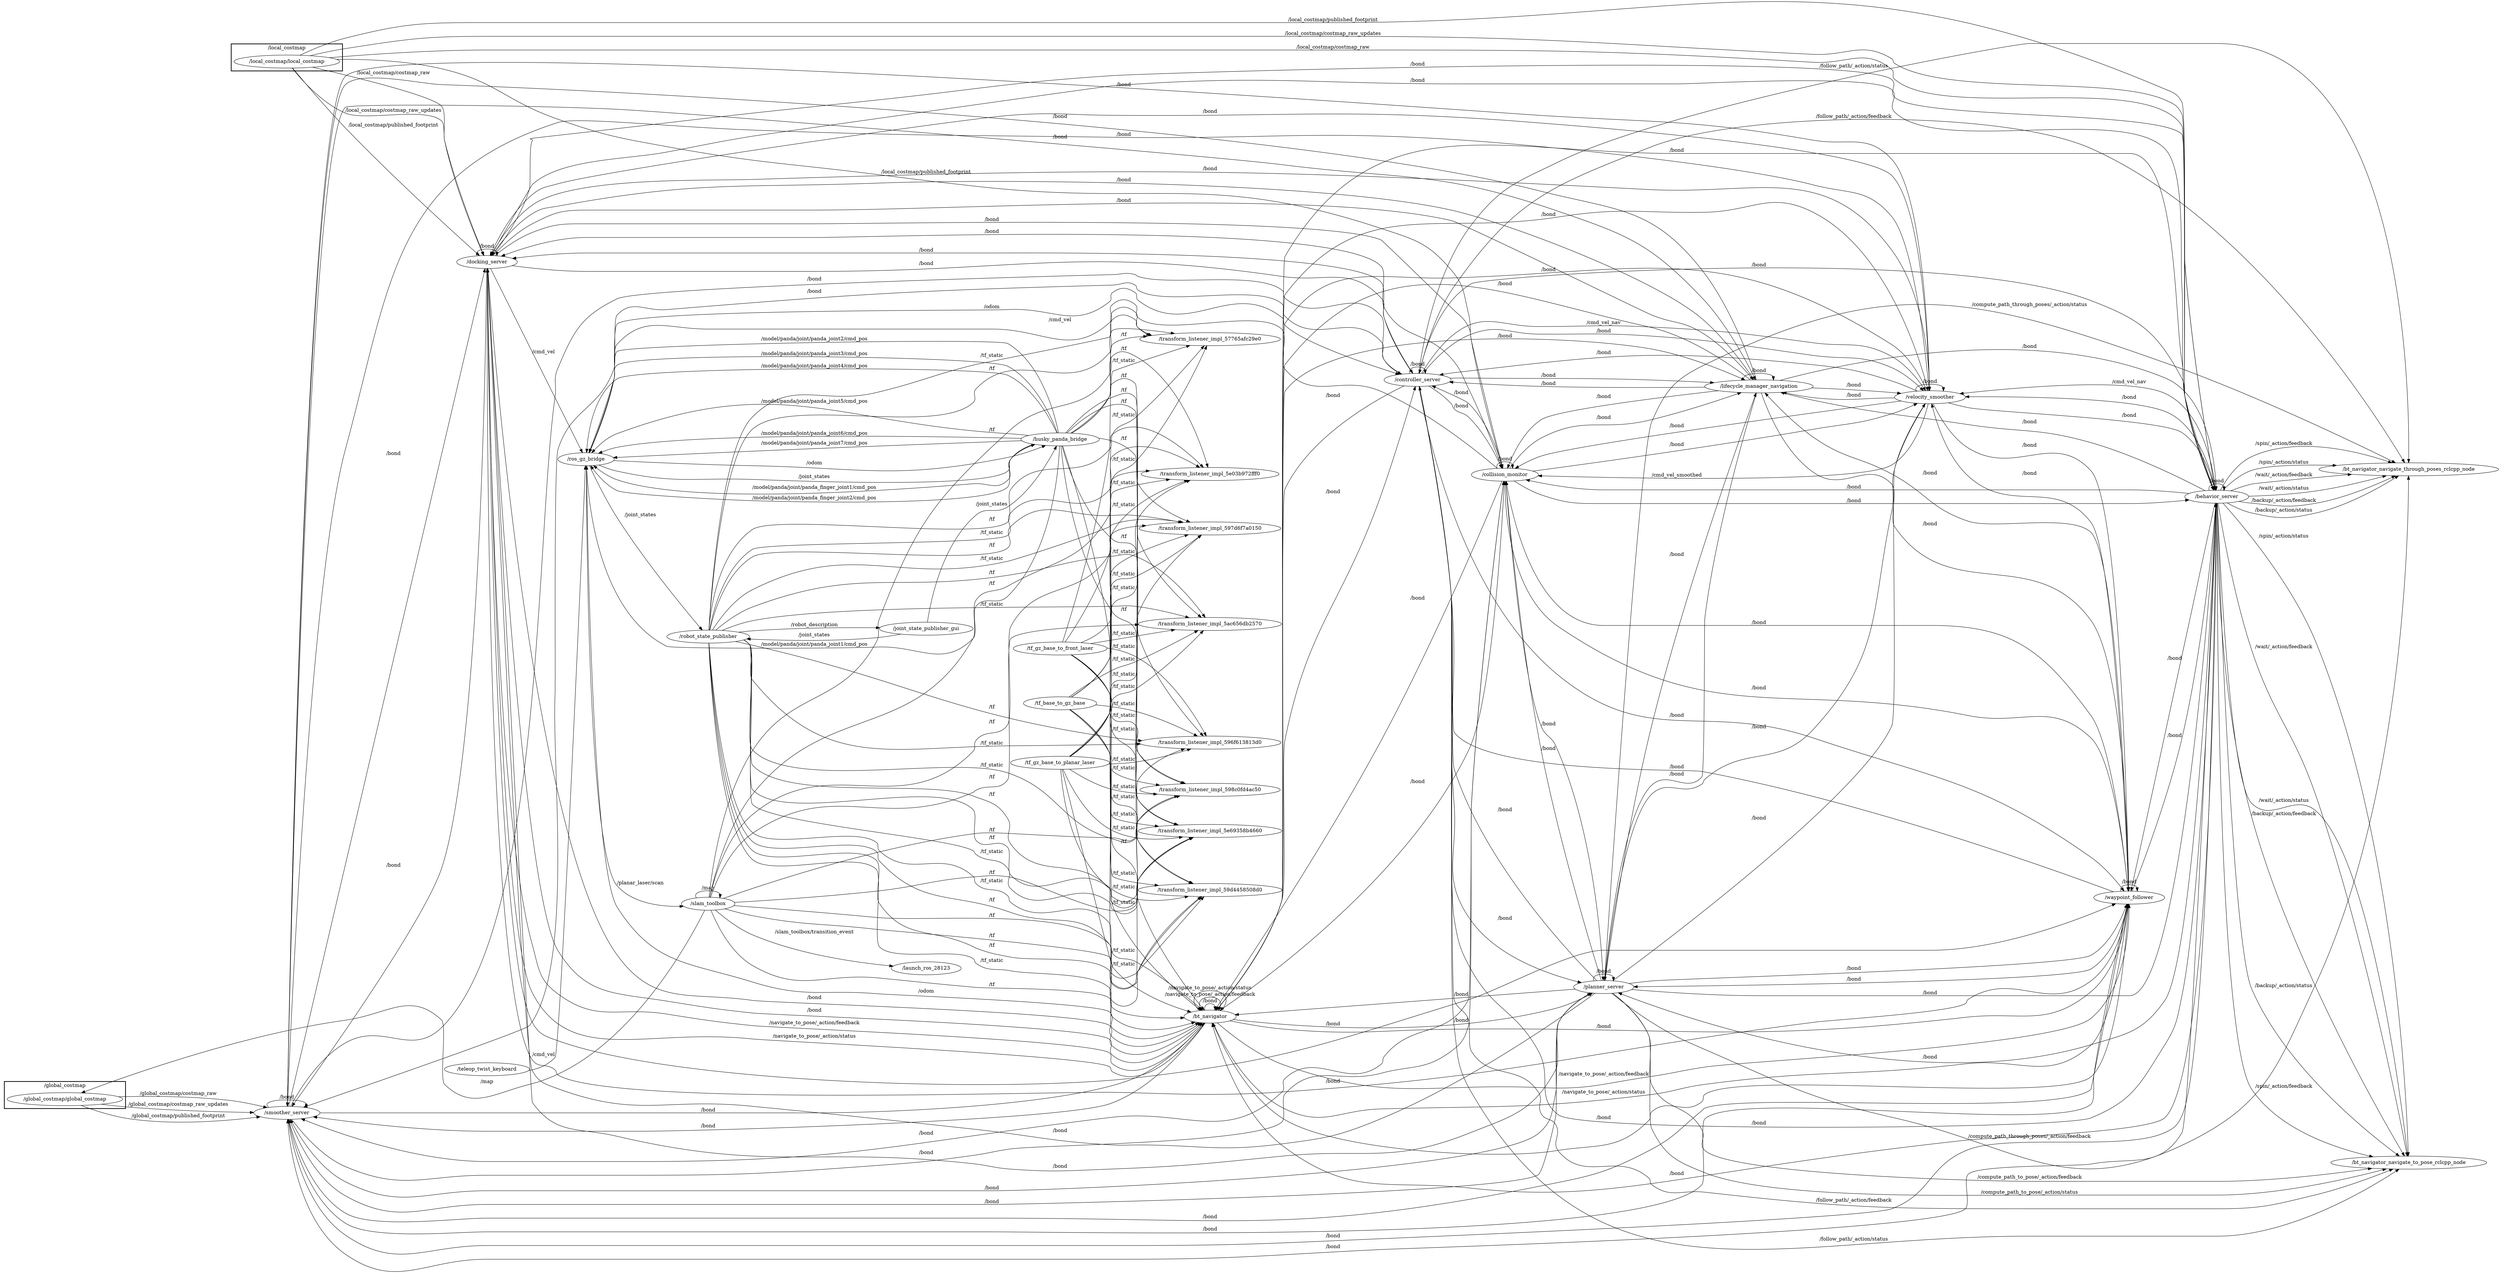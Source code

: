 digraph graphname {
	graph [bb="0,0,6274.1,4916.2",
		compound=True,
		rank=same,
		rankdir=LR,
		ranksep=0.2
	];
	node [label="\N"];
	subgraph cluster___global_costmap {
		graph [bb="8,1731.2,343.77,1806.2",
			compound=True,
			label="/global_costmap",
			lheight=0.21,
			lp="175.89,1794.7",
			lwidth=1.60,
			rank=same,
			rankdir=LR,
			ranksep=0.2,
			style=bold
		];
		n___global_costmap__global_costmap	[URL=__global_costmap__global_costmap,
			height=0.5,
			label="/global_costmap/global_costmap",
			pos="175.89,1757.2",
			shape=ellipse,
			tooltip="/global_costmap/global_costmap",
			width=4.4413];
	}
	subgraph cluster___local_costmap {
		graph [bb="876.06,2183.2,1184.5,2258.2",
			compound=True,
			label="/local_costmap",
			lheight=0.21,
			lp="1030.3,2246.7",
			lwidth=1.46,
			rank=same,
			rankdir=LR,
			ranksep=0.2,
			style=bold
		];
		n___local_costmap__local_costmap	[URL=__local_costmap__local_costmap,
			height=0.5,
			label="/local_costmap/local_costmap",
			pos="1030.3,2209.2",
			shape=ellipse,
			tooltip="/local_costmap/local_costmap",
			width=4.0621];
	}
	n___smoother_server	[URL=__smoother_server,
		height=0.5,
		label="/smoother_server",
		pos="728.41,1719.2",
		shape=ellipse,
		tooltip="/smoother_server",
		width=2.5456];
	n___global_costmap__global_costmap -> n___smoother_server	[URL=topic_3A__global_costmap__costmap_raw,
		label="/global_costmap/costmap_raw",
		lp="490.27,1777.7",
		penwidth=1,
		pos="e,690.27,1735.7 305.98,1767.7 396.92,1772.4 521.17,1773.1 628.77,1754.2 646.11,1751.2 664.46,1745.4 680.56,1739.5"];
	n___global_costmap__global_costmap -> n___smoother_server	[URL=topic_3A__global_costmap__costmap_raw_updates,
		label="/global_costmap/costmap_raw_updates",
		lp="490.27,1742.7",
		penwidth=1,
		pos="e,636.96,1721 276.62,1743.2 301.15,1740.2 327.38,1737.3 351.77,1735.2 444.84,1727.4 551.21,1723.3 626.95,1721.3"];
	n___global_costmap__global_costmap -> n___smoother_server	[URL=topic_3A__global_costmap__published_footprint,
		label="/global_costmap/published_footprint",
		lp="490.27,1709.7",
		penwidth=1,
		pos="e,663.15,1706.5 219.5,1739.8 254.38,1726.5 305.37,1709.4 351.77,1702.2 473.46,1683.5 506.11,1691.7 628.77,1702.2 636.71,1702.9 644.97,1703.9 653.18,1705"];
	n___docking_server	[URL=__docking_server,
		height=0.5,
		label="/docking_server",
		pos="4691.7,2179.2",
		shape=ellipse,
		tooltip="/docking_server",
		width=2.329];
	n___local_costmap__local_costmap -> n___docking_server	[URL=topic_3A__local_costmap__costmap_raw,
		label="/local_costmap/costmap_raw",
		lp="2917.6,4405.7",
		penwidth=1,
		pos="e,4688.9,2197.3 1034.3,2227.5 1052.7,2341.6 1151.3,2968 1184.5,3483.2 1185.3,3495.7 1183.8,4370.4 1192.5,4379.2 1319.9,4508.1 1826.6,4391.8 2007.8,4391.2 2821.6,4388.6 3026,4418 3838.8,4377.2 3881.3,4375.1 4571.8,4327.2 4599.9,4295.2 4609.1,4284.8 4607.3,3308.1 4607.9,3294.2 4625.7,2860.3 4675.7,2333.2 4688,2207.2"];
	n___local_costmap__local_costmap -> n___docking_server	[URL=topic_3A__local_costmap__costmap_raw_updates,
		label="/local_costmap/costmap_raw_updates",
		lp="2917.6,4372.7",
		penwidth=1,
		pos="e,4688.9,2197.3 1034.3,2227.5 1052.6,2341.6 1151.2,2968 1184.5,3483.2 1185.3,3495.1 1184.2,4332.7 1192.5,4341.2 1198.3,4347.1 2265.2,4365.2 2374.8,4365.2 2374.8,4365.2 2374.8,4365.2 3599.7,4365.2 3706.2,4365.2 3740.3,4391.6 3838.8,4351.2 3843.2,4349.4 3842.5,4346.1 3846.8,4344.2 3885.3,4327.2 4571.7,4288.6 4599.9,4257.2 4608.8,4247.3 4607.3,3307.6 4607.9,3294.2 4625.8,2860.3 4675.7,2333.2 4688,2207.2"];
	n___local_costmap__local_costmap -> n___docking_server	[URL=topic_3A__local_costmap__published_footprint,
		label="/local_costmap/published_footprint",
		lp="2917.6,4334.7",
		penwidth=1,
		pos="e,4688.9,2197.3 1034.3,2227.5 1052.6,2341.6 1151.1,2968 1184.5,3483.2 1185.3,3494.6 1184.5,4295.1 1192.5,4303.2 1238.7,4349.9 2309.1,4327.2 2374.8,4327.2 2374.8,4327.2 2374.8,4327.2 3410.6,4327.2 3458.1,4327.2 3800.6,4354.5 3838.8,4326.2 3848.5,4319 3837.5,4307.9 3846.8,4300.2 3911.7,4246.7 4543.4,4281.6 4599.9,4219.2 4608.5,4209.7 4607.4,3307.1 4607.9,3294.2 4625.9,2860.3 4675.7,2333.2 4688,2207.2"];
	n___collision_monitor	[URL=__collision_monitor,
		height=0.5,
		label="/collision_monitor",
		pos="1890.2,2125.2",
		shape=ellipse,
		tooltip="/collision_monitor",
		width=2.5817];
	n___local_costmap__local_costmap -> n___collision_monitor	[URL=topic_3A__local_costmap__published_footprint,
		label="/local_costmap/published_footprint",
		lp="1592,2221.7",
		penwidth=1,
		pos="e,1857.4,2142.2 1161.6,2217.2 1309.6,2223.1 1557.5,2223.4 1764.5,2177.2 1793.6,2170.7 1824.6,2157.9 1848.3,2146.6"];
	n___behavior_server	[URL=__behavior_server,
		height=0.5,
		label="/behavior_server",
		pos="1592,814.23",
		shape=ellipse,
		tooltip="/behavior_server",
		width=2.4553];
	n___local_costmap__local_costmap -> n___behavior_server	[URL=topic_3A__local_costmap__costmap_raw,
		label="/local_costmap/costmap_raw",
		lp="1326,1306.7",
		penwidth=1,
		pos="e,1588.6,832.33 1041.1,2191.2 1070,2136.7 1154.8,1968.5 1184.5,1817.2 1187.3,1803.1 1182.7,1309.8 1192.5,1299.2 1233.1,1255.7 1413.6,1314.1 1459.5,1276.2 1528.5,1219.4 1574.1,933.99 1587.2,842.5"];
	n___local_costmap__local_costmap -> n___behavior_server	[URL=topic_3A__local_costmap__costmap_raw_updates,
		label="/local_costmap/costmap_raw_updates",
		lp="1326,1917.7",
		penwidth=1,
		pos="e,1588.1,832.31 1042.2,2191.2 1095.4,2102.9 1330.1,1705.1 1459.5,1352.2 1528.9,1163 1572.8,923.02 1586.5,842.21"];
	n___local_costmap__local_costmap -> n___behavior_server	[URL=topic_3A__local_costmap__published_footprint,
		label="/local_costmap/published_footprint",
		lp="1326,1340.7",
		penwidth=1,
		pos="e,1589,832.43 1041.1,2191.2 1069.9,2136.7 1154.7,1968.5 1184.5,1817.2 1187.1,1804 1183.3,1343 1192.5,1333.2 1233.4,1290 1413.7,1352.2 1459.5,1314.2 1534.1,1252.4 1576.4,939.15 1587.9,842.6"];
	n___transform_listener_impl_5e69358b4660	[URL=__transform_listener_impl_5e69358b4660,
		height=0.5,
		label="/transform_listener_impl_5e69358b4660",
		pos="4046.4,4085.2",
		shape=ellipse,
		tooltip="/transform_listener_impl_5e69358b4660",
		width=5.5245];
	n___smoother_server -> n___smoother_server	[URL=topic_3A__bond,
		label="/bond",
		lp="728.41,1762.7",
		penwidth=1,
		pos="e,749.63,1737 707.2,1737 703.6,1746.5 710.67,1755.2 728.41,1755.2 739.23,1755.2 746.08,1752 748.96,1747.3"];
	n___waypoint_follower	[URL=__waypoint_follower,
		height=0.5,
		label="/waypoint_follower",
		pos="1030.3,1757.2",
		shape=ellipse,
		tooltip="/waypoint_follower",
		width=2.7261];
	n___smoother_server -> n___waypoint_follower	[URL=topic_3A__bond,
		label="/bond",
		lp="848.06,1746.7",
		penwidth=1,
		pos="e,943,1748.8 798.33,1730.9 808.29,1732.4 818.43,1733.9 828.06,1735.2 862.14,1739.9 899.58,1744.2 932.82,1747.7"];
	n___smoother_server -> n___docking_server	[URL=topic_3A__bond,
		label="/bond",
		lp="2623.2,4542.7",
		penwidth=1,
		pos="e,4690.1,2197.3 730.04,1737.3 738.28,1975.4 825.37,4489.5 828.06,4493.2 883.89,4570.6 933.84,4568.2 1029.3,4568.2 1029.3,4568.2 1029.3,4568.2 1745.5,4568.2 1884.6,4568.2 4107.6,4460.1 4245.9,4445.2 4376.1,4431.2 4572,4404.3 4599.9,4371.2 4618.2,4349.5 4681.3,2462.5 4689.8,2207.6"];
	n___velocity_smoother	[URL=__velocity_smoother,
		height=0.5,
		label="/velocity_smoother",
		pos="6176,1660.2",
		shape=ellipse,
		tooltip="/velocity_smoother",
		width=2.7261];
	n___smoother_server -> n___velocity_smoother	[URL=topic_3A__bond,
		label="/bond",
		lp="3409.6,4849.7",
		penwidth=1,
		pos="e,6174.7,1678.4 730.05,1737.5 738.44,1978.8 827.05,4526.1 828.06,4528.2 1161.5,5219.5 3505.4,4776.2 4272.9,4776.2 4272.9,4776.2 4272.9,4776.2 5773.9,4776.2 5908.7,4776.2 6012.7,4831.4 6069.8,4709.2 6137.4,4564.6 6171,1987 6174.6,1688.4"];
	n___bt_navigator	[URL=__bt_navigator,
		height=0.5,
		label="/bt_navigator",
		pos="4046.4,2075.2",
		shape=ellipse,
		tooltip="/bt_navigator",
		width=2.004];
	n___smoother_server -> n___bt_navigator	[URL=topic_3A__bond,
		label="/bond",
		lp="2164.8,2399.7",
		penwidth=1,
		pos="e,3990.8,2086.7 729.61,1737.4 732.31,1949.2 768.93,3948.8 1192.5,4303.2 1971.7,4955.1 1349.1,2745.2 2250.8,2277.2 2397.9,2200.9 3571.7,2155.3 3735.8,2132.2 3820.9,2120.3 3918.3,2101.5 3980.7,2088.8"];
	n___lifecycle_manager_navigation	[URL=__lifecycle_manager_navigation,
		height=0.5,
		label="/lifecycle_manager_navigation",
		pos="5772.9,1698.2",
		shape=ellipse,
		tooltip="/lifecycle_manager_navigation",
		width=4.1705];
	n___smoother_server -> n___lifecycle_manager_navigation	[URL=topic_3A__bond,
		label="/bond",
		lp="3227.6,1094.7",
		penwidth=1,
		pos="e,5622.8,1697.6 733.9,1701 745.07,1657.9 776.92,1547.2 828.06,1467.2 913.69,1333.3 1172.1,1247 1192.5,1241.2 1315,1206.6 1637.6,1224.7 1764.5,1216.2 2477.4,1168.6 2651.8,1104.3 3365.6,1072.2 3485,1066.9 5436.4,1074 5516,1163.2 5533.7,1183.2 5507,1623.6 5524,1644.2 5546.2,1671.4 5578.6,1686.8 5612.7,1695.3"];
	n___planner_server	[URL=__planner_server,
		height=0.5,
		label="/planner_server",
		pos="5084.8,1489.2",
		shape=ellipse,
		tooltip="/planner_server",
		width=2.3109];
	n___smoother_server -> n___planner_server	[URL=topic_3A__bond,
		label="/bond",
		lp="2917.6,1399.7",
		penwidth=1,
		pos="e,5004.1,1493.9 752.34,1701.7 817.1,1653.3 1008.7,1518.1 1192.5,1466.2 1440.9,1396.2 1514.7,1449.6 1772.5,1437.2 2357.5,1409.1 2504,1380.2 3089.6,1392.2 3208.8,1394.7 3238.6,1395.4 3357.6,1403.2 3778.1,1431 3881.1,1466 4301.9,1489.2 4608.8,1506.2 4686.3,1502.7 4993.6,1494.2 4993.7,1494.2 4993.8,1494.2 4993.9,1494.2"];
	n___controller_server	[URL=__controller_server,
		height=0.5,
		label="/controller_server",
		pos="4426.9,1137.2",
		shape=ellipse,
		tooltip="/controller_server",
		width=2.5817];
	n___smoother_server -> n___controller_server	[URL=topic_3A__bond,
		label="/bond",
		lp="2375.8,965.73",
		penwidth=1,
		pos="e,4400.4,1120 730.49,1701 735.9,1614.3 762.49,1245.4 828.06,1154.2 866.54,1100.7 1011.5,1101.2 1029.3,1101.2 1029.3,1101.2 1029.3,1101.2 1745.5,1101.2 1942,1101.2 1967.3,958.23 2163.8,958.23 2163.8,958.23 2163.8,958.23 2918.6,958.23 3509.7,958.23 3680.4,870.98 4245.9,1043.2 4299.8,1059.6 4356.5,1092.2 4391.5,1114.3"];
	n___smoother_server -> n___collision_monitor	[URL=topic_3A__bond,
		label="/bond",
		lp="1326,2127.7",
		penwidth=1,
		pos="e,1796.9,2125.4 732.01,1737.5 741.54,1801.6 776.72,2015.2 828.06,2057.2 901.12,2117 1534.8,2124.7 1786.6,2125.3"];
	n___smoother_server -> n___behavior_server	[URL=topic_3A__bond,
		label="/bond",
		lp="1030.3,1042.7",
		penwidth=1,
		pos="e,1555.3,830.61 729.79,1701.1 732.08,1607.9 746.87,1184 828.06,1087.2 1018.7,859.99 1182.9,978.3 1459.5,871.23 1488.6,859.96 1520.8,846.05 1546,834.79"];
	n___waypoint_follower -> n___smoother_server	[URL=topic_3A__bond,
		label="/bond",
		lp="848.06,1723.7",
		penwidth=1,
		pos="e,818.93,1716.4 980.86,1741.6 949.15,1732.1 906.6,1721.1 868.06,1716.2 852.9,1714.3 847.38,1715.5 829.05,1716.1"];
	n___waypoint_follower -> n___waypoint_follower	[URL=topic_3A__bond,
		label="/bond",
		lp="1030.3,1800.7",
		penwidth=1,
		pos="e,1062.5,1774.3 998.04,1774.3 991.46,1784.1 1002.2,1793.2 1030.3,1793.2 1047.8,1793.2 1058.6,1789.7 1062.6,1784.6"];
	n___waypoint_follower -> n___docking_server	[URL=topic_3A__bond,
		label="/bond",
		lp="2917.6,4258.7",
		penwidth=1,
		pos="e,4689.2,2197.2 1038.3,1775.2 1060.7,1833.2 1132.5,2021.2 1184.5,2179.2 1472.6,3054.9 1075.3,3565.2 1772.5,4168.2 1791.4,4184.6 2276.8,4251.2 2374.8,4251.2 2374.8,4251.2 2374.8,4251.2 3410.6,4251.2 3559,4251.2 3595.4,4269.1 3743.8,4274.2 3786,4275.7 3807.4,4302.4 3838.8,4274.2 3850.8,4263.5 3836.1,4214.2 3846.8,4202.2 3968.1,4066.7 4117,4240.5 4245.9,4112.2 4533.9,3825.5 4669,2424.4 4688.3,2207.5"];
	n___waypoint_follower -> n___velocity_smoother	[URL=topic_3A__bond,
		label="/bond",
		lp="3598.7,866.73",
		penwidth=1,
		pos="e,6174.2,1642.1 1050.8,1739.4 1084.9,1706.9 1154.4,1634.5 1184.5,1557.2 1191.7,1538.7 1178.9,1482.6 1192.5,1468.2 1233.8,1424.8 1400.9,1442.4 1459.5,1430.2 2532.8,1206.7 2755.7,915.89 3846.8,809.23 4023.3,791.98 4068.8,799.27 4245.9,809.23 4661.2,832.6 4761.9,873.82 5176,914.23 5326.9,928.96 5364.9,929 5516,942.23 5740.9,961.94 5804.7,927.23 6021.8,989.23 6044.8,995.78 6055.7,994.02 6069.8,1013.2 6144.1,1114.3 6168.4,1520.9 6173.7,1632.1"];
	n___waypoint_follower -> n___bt_navigator	[URL=topic_3A__bond,
		label="/bond",
		lp="2375.8,1975.7",
		penwidth=1,
		pos="e,3992.6,2063.2 1049.3,1775.2 1077.2,1802 1134.1,1851.9 1192.5,1876.2 1306.7,1923.7 1344.5,1905.8 1467.5,1918.2 1992.5,1971.2 3314.9,1974 3838.8,2036.2 3887.5,2042 3942,2052.5 3982.8,2061.1"];
	n___waypoint_follower -> n___lifecycle_manager_navigation	[URL=topic_3A__bond,
		label="/bond",
		lp="3409.6,1664.7",
		penwidth=1,
		pos="e,5651.8,1708.9 1082.1,1741.9 1179.7,1713.9 1400.8,1657.2 1591,1657.2 1591,1657.2 1591,1657.2 2918.6,1657.2 3281.8,1657.2 3373,1651.2 3735.8,1668.2 4111.3,1685.9 4203,1736.2 4578.9,1736.2 4578.9,1736.2 4578.9,1736.2 5085.8,1736.2 5279.6,1736.2 5503.7,1720.9 5641.6,1709.7"];
	n___waypoint_follower -> n___planner_server	[URL=topic_3A__bond,
		label="/bond",
		lp="3227.6,1519.7",
		penwidth=1,
		pos="e,5048.1,1505.5 1049.2,1739.5 1077.1,1713.2 1133.9,1664.5 1192.5,1643.2 1415.5,1562.3 1487.9,1617.4 1724.5,1600.2 2029.5,1578.1 2792,1522 3097.6,1512.2 3213.1,1508.5 3242,1510.3 3357.6,1512.2 3575.1,1515.8 3629.3,1524.7 3846.8,1528.2 4024.2,1531.1 4068.5,1528.9 4245.9,1528.2 4578.2,1526.9 4666.6,1581.5 4993.6,1522.2 5008.6,1519.5 5024.5,1514.5 5038.6,1509.2"];
	n___waypoint_follower -> n___controller_server	[URL=topic_3A__bond,
		label="/bond",
		lp="2623.2,1385.7",
		penwidth=1,
		pos="e,4337.8,1142.6 1038.7,1739 1057.3,1696 1110.4,1588 1192.5,1540.2 1217.9,1525.5 1687.4,1479.8 1716.5,1476.2 2173.9,1420.3 2287.9,1403.5 2745.6,1350.2 2898.4,1332.4 2937.8,1337 3089.6,1312.2 3209.8,1292.6 3242.6,1294.7 3357.6,1254.2 3402.5,1238.4 3416.5,1236.2 3453.6,1206.2 3458,1202.7 3456.5,1198.9 3461.6,1196.2 3462.1,1195.9 4082,1158.2 4327.5,1143.2"];
	n___waypoint_follower -> n___collision_monitor	[URL=topic_3A__bond,
		label="/bond",
		lp="1592,2101.7",
		penwidth=1,
		pos="e,1819.3,2113.5 1037.4,1775.5 1054,1822.2 1104.6,1946.4 1192.5,2004.2 1199,2008.5 1627.7,2081.1 1809.3,2111.8"];
	n___waypoint_follower -> n___behavior_server	[URL=topic_3A__bond,
		label="/bond",
		lp="1326,1268.7",
		penwidth=1,
		pos="e,1588.1,832.34 1030.7,1738.9 1029.5,1664.9 1035.8,1385.7 1192.5,1261.2 1239.2,1224.2 1413.1,1275.6 1459.5,1238.2 1523.3,1186.9 1571.8,928.83 1586.4,842.45"];
	n___docking_server -> n___smoother_server	[URL=topic_3A__bond,
		label="/bond",
		lp="2623.2,4476.7",
		penwidth=1,
		pos="e,729.39,1737.6 4690.5,2197.5 4687.8,2400 4661.7,4221.6 4599.9,4315.2 4521.7,4433.8 2190.4,4479.2 2048.3,4479.2 1029.3,4479.2 1029.3,4479.2 1029.3,4479.2 739.31,4479.2 729.52,2040.2 729.39,1747.8"];
	n___docking_server -> n___waypoint_follower	[URL=topic_3A__bond,
		label="/bond",
		lp="2917.6,4296.7",
		penwidth=1,
		pos="e,1040.5,1775.5 4689.5,2197.3 4678.5,2355.1 4597.9,3498.3 4551.9,3643.2 4313.4,4394 4324.3,4115.6 4245.9,4171.2 4097.8,4276.2 3975.4,4130.1 3846.8,4258.2 3835.2,4269.8 3851.6,4284 3838.8,4294.2 3805.9,4320.7 3786,4294.5 3743.8,4294.2 3595.7,4293.1 3558.7,4289.2 3410.6,4289.2 2374.8,4289.2 2374.8,4289.2 2374.8,4289.2 2307.2,4289.2 1835,4229.1 1772.5,4203.2 1615.9,4138.3 1563.7,4113.8 1467.5,3974.2 1216.3,3609.4 1256.3,3454.6 1192.5,3016.2 1179.1,2924.2 1201.1,2270.8 1184.5,2179.2 1156.5,2024.2 1077.2,1850.9 1045.1,1784.8"];
	n___docking_server -> n___docking_server	[URL=topic_3A__bond,
		label="/bond",
		lp="4691.7,2222.7",
		penwidth=1,
		pos="e,4711.5,2197 4672,2197 4668.6,2206.5 4675.2,2215.2 4691.7,2215.2 4701.8,2215.2 4708.2,2212 4710.9,2207.3"];
	n___docking_server -> n___velocity_smoother	[URL=topic_3A__bond,
		label="/bond",
		lp="5346,2210.7",
		penwidth=1,
		pos="e,6169.5,1678.5 4759.6,2189.9 4767.7,2190.9 4775.8,2191.7 4783.6,2192.2 4876.7,2198.9 4900.3,2193.7 4993.6,2192.2 5225.8,2188.7 5289.9,2229.8 5516,2176.2 5757.2,2119.1 5841,2110.8 6021.8,1941.2 6100.6,1867.3 6148.1,1743.5 6166.3,1688.3"];
	n___docking_server -> n___bt_navigator	[URL=topic_3A__bond,
		label="/bond",
		lp="4426.9,2186.7",
		penwidth=1,
		pos="e,4084.5,2090.5 4608.1,2180.6 4528.9,2180.5 4406.3,2176.7 4301.9,2157.2 4227.3,2143.3 4144.2,2113.8 4093.8,2094.2"];
	n___docking_server -> n___lifecycle_manager_navigation	[URL=topic_3A__bond,
		label="/bond",
		lp="5084.8,2051.7",
		penwidth=1,
		pos="e,5762.7,1716.2 4704,2161.1 4719.1,2138.7 4748.1,2101.1 4783.6,2083.2 4930,2009.4 5371.3,2071.3 5516,1994.2 5636.1,1930.3 5724.9,1785.2 5757.9,1725.1"];
	n___docking_server -> n___planner_server	[URL=topic_3A__bond,
		label="/bond",
		lp="4888.6,1814.7",
		penwidth=1,
		pos="e,5084.5,1507.5 4704,2161.2 4722.8,2129.7 4760.4,2062.1 4775.6,1999.2 4780.6,1978.5 4769,1822.8 4783.6,1807.2 4815.7,1773 4957.4,1815.1 4993.6,1785.2 5075.5,1717.7 5084.7,1577.9 5084.6,1517.8"];
	n___docking_server -> n___controller_server	[URL=topic_3A__bond,
		label="/bond",
		lp="4579.9,1816.7",
		penwidth=1,
		pos="e,4429.5,1155.4 4679.5,2161.2 4660.6,2129.7 4623.1,2062.1 4607.9,1999.2 4602.9,1978.7 4611,1827.2 4599.9,1809.2 4589.2,1792 4571.9,1803.6 4559.9,1787.2 4484.7,1685 4441.1,1277 4430.5,1165.5"];
	n___docking_server -> n___collision_monitor	[URL=topic_3A__bond,
		label="/bond",
		lp="3409.6,2209.7",
		penwidth=1,
		pos="e,1940.1,2140.5 4626.3,2190.5 4617.5,2191.9 4608.5,2193.2 4599.9,2194.2 4443.7,2213.6 4403.3,2200.3 4245.9,2201.2 3851.1,2203.6 3752.4,2202.8 3357.6,2203.2 3242,2203.4 3213.1,2205.5 3097.6,2203.2 2648.1,2194.3 2535.7,2187.9 2086.8,2163.2 2055.2,2161.5 2047,2163.4 2015.8,2158.2 1994.1,2154.6 1970.6,2148.9 1950,2143.3"];
	n___docking_server -> n___behavior_server	[URL=topic_3A__bond,
		label="/bond",
		lp="3227.6,1374.7",
		penwidth=1,
		pos="e,1603.2,832.11 4681.3,2161.3 4654.6,2110.4 4579.5,1965.9 4559.9,1916.2 4555.3,1904.6 4560.1,1898.7 4551.9,1889.2 4453.8,1776.6 4382.7,1810.3 4245.9,1750.2 3864.2,1582.6 3347.5,1345.8 3089.6,1271.2 2833.1,1197.1 2763.7,1198.6 2500.8,1152.2 2474,1147.5 2034.9,1098.7 2015.8,1079.2 1996.4,1059.4 2026.9,1037.5 2007.8,1017.2 1919.9,923.92 1835.9,1026.7 1724.5,963.23 1672.1,933.36 1629.9,874.77 1608.5,840.64"];
	n___ros_gz_bridge	[URL=__ros_gz_bridge,
		height=0.5,
		label="/ros_gz_bridge",
		pos="2164.8,2675.2",
		shape=ellipse,
		tooltip="/ros_gz_bridge",
		width=2.1665];
	n___docking_server -> n___ros_gz_bridge	[URL=topic_3A__cmd_vel,
		label="/cmd_vel",
		lp="3598.7,2447.7",
		penwidth=1,
		pos="e,2179.1,2657.1 4679.9,2197.2 4665,2219.8 4636.1,2257.8 4599.9,2274.2 4513.2,2313.5 3812.2,2245 3743.8,2311.2 3727,2327.5 3753,2400.3 3735.8,2416.2 3691.1,2457.7 3517.9,2439.6 3461.6,2416.2 3456.9,2414.3 3458,2410.6 3453.6,2408.2 3415.2,2387.7 3400.7,2394.6 3357.6,2389.2 3084,2355.2 3013.2,2374.6 2737.6,2374.2 2629.4,2374.1 2329.1,2300.5 2250.8,2375.2 2238.1,2387.4 2247.5,2516.3 2242.8,2533.2 2230.6,2576.6 2203.4,2621.4 2184.8,2648.8"];
	n___velocity_smoother -> n___smoother_server	[URL=topic_3A__bond,
		label="/bond",
		lp="3409.6,22.731",
		penwidth=1,
		pos="e,730.61,1701 6174.7,1642.1 6172.3,1475.4 6151.5,215.72 6069.8,72.231 6003.6,-44.184 5907.8,15.231 5773.9,15.231 1029.3,15.231 1029.3,15.231 1029.3,15.231 851.78,15.231 746.41,1468.1 731.3,1690.8"];
	n___velocity_smoother -> n___waypoint_follower	[URL=topic_3A__bond,
		label="/bond",
		lp="3598.7,4736.7",
		penwidth=1,
		pos="e,1040.5,1775.5 6174.8,1678.5 6172.1,1922.5 6141.8,4528.9 6069.8,4671.2 6009,4791.6 5908.7,4738.2 5773.9,4738.2 4272.9,4738.2 4272.9,4738.2 4272.9,4738.2 3593,4738.2 3422.8,4713.5 2745.6,4653.2 2522.5,4633.4 2460.2,4637.5 2250.8,4558.2 2068.9,4489.4 1617.1,4292.4 1467.5,4168.2 1311.5,4038.7 1257.5,3996.3 1192.5,3804.2 1178.1,3761.5 1192.5,2223.7 1184.5,2179.2 1156.8,2024.1 1077.4,1850.9 1045.1,1784.8"];
	n___velocity_smoother -> n___docking_server	[URL=topic_3A__bond,
		label="/bond",
		lp="5346,2164.7",
		penwidth=1,
		pos="e,4774.9,2181.6 6154.5,1677.8 6077.3,1743.4 5793.3,1974.6 5516,2078.2 5263.7,2172.5 4940.7,2182.9 4784.9,2181.7"];
	n___velocity_smoother -> n___velocity_smoother	[URL=topic_3A__bond,
		label="/bond",
		lp="6176,1703.7",
		penwidth=1,
		pos="e,6198.6,1678 6153.3,1678 6149.5,1687.5 6157,1696.2 6176,1696.2 6187.5,1696.2 6194.8,1693 6197.9,1688.3"];
	n___velocity_smoother -> n___bt_navigator	[URL=topic_3A__bond,
		label="/bond",
		lp="4888.6,4402.7",
		penwidth=1,
		pos="e,4056.9,2093.1 6174.3,1678.4 6165.5,1915.7 6066.3,4395.2 5773.9,4395.2 4425.9,4395.2 4425.9,4395.2 4425.9,4395.2 4221,4395.2 4295.2,2759.1 4245.9,2560.2 4200.7,2378.1 4099.4,2174.5 4061.8,2102.4"];
	n___velocity_smoother -> n___lifecycle_manager_navigation	[URL=topic_3A__bond,
		label="/bond",
		lp="6049.8,1686.7",
		penwidth=1,
		pos="e,5908.5,1690.4 6101.8,1672.1 6091.1,1673.6 6080.2,1675.1 6069.8,1676.2 6020.7,1681.8 5966.9,1686.3 5918.7,1689.7"];
	n___velocity_smoother -> n___planner_server	[URL=topic_3A__bond,
		label="/bond",
		lp="5772.9,1519.7",
		penwidth=1,
		pos="e,5143.7,1476.4 6163.3,1642.3 6140.6,1609.5 6087.1,1540.2 6021.8,1512.2 5720.6,1383.1 5313.4,1443.1 5153.9,1474.4"];
	n___velocity_smoother -> n___controller_server	[URL=topic_3A__bond,
		label="/bond",
		lp="5084.8,1086.7",
		penwidth=1,
		pos="e,4462.5,1120.5 6174.5,1642 6171.7,1554.1 6155,1174.7 6069.8,1103.2 5959.6,1010.8 4919.4,1089.1 4775.6,1088.2 4679.7,1087.7 4654.2,1071.3 4559.9,1088.2 4529.5,1093.7 4496.9,1105.7 4471.8,1116.5"];
	n___velocity_smoother -> n___collision_monitor	[URL=topic_3A__bond,
		label="/bond",
		lp="4046.4,4650.7",
		penwidth=1,
		pos="e,1891.2,2143.2 6175,1678.3 6175.2,1919.2 6175.2,4492 6069.8,4607.2 5980.3,4705 5906.4,4644.2 5773.9,4644.2 4272.9,4644.2 4272.9,4644.2 4272.9,4644.2 3893.8,4644.2 2703.9,4642.8 2508.8,4554.2 2272.6,4447 2201,4384.1 2086.8,4151.2 1903.1,3776.9 1891.8,2370.7 1891.2,2153.5"];
	n___velocity_smoother -> n___collision_monitor	[URL=topic_3A__cmd_vel_smoothed,
		label="/cmd_vel_smoothed",
		lp="4046.4,4600.7",
		penwidth=1,
		pos="e,1890.8,2143.3 6174.8,1678.6 6172.6,1912.8 6148.2,4314 6069.8,4438.2 5990.6,4563.8 5922.4,4593.2 5773.9,4593.2 3408.6,4593.2 3408.6,4593.2 3408.6,4593.2 3103.7,4593.2 3009.4,4569.9 2745.6,4417.2 2338.2,4181.5 2244.7,4031.6 2086.8,3588.2 1890.5,3037.1 1888.7,2305.5 1890.7,2153.6"];
	n___velocity_smoother -> n___behavior_server	[URL=topic_3A__bond,
		label="/bond",
		lp="3791.3,98.731",
		penwidth=1,
		pos="e,1594.3,795.99 6174.6,1642.2 6170.9,1476.5 6139.4,225.3 6021.8,115.23 5941,39.571 5884.6,91.231 5773.9,91.231 1889.2,91.231 1889.2,91.231 1889.2,91.231 1843.4,91.231 1743.8,121.01 1724.5,144.23 1640.7,244.98 1603.6,671.54 1595,785.91"];
	n___bt_navigator -> n___smoother_server	[URL=topic_3A__bond,
		label="/bond",
		lp="2164.8,2049.7",
		penwidth=1,
		pos="e,751.67,1736.8 3974.3,2074.1 3565.6,2067.4 1530.9,2033.6 1467.5,2022.2 1193.7,1973.2 1125.2,1941.1 876.06,1817.2 833.38,1796 788.4,1764.4 759.68,1742.8"];
	n___bt_navigator -> n___waypoint_follower	[URL=topic_3A__bond,
		label="/bond",
		lp="2375.8,1935.7",
		penwidth=1,
		pos="e,1067,1774.1 4008.1,2059.9 3967.3,2043.9 3899.6,2019.6 3838.8,2008.2 3740.9,1990 2147.9,1909.2 2048.3,1909.2 1591,1909.2 1591,1909.2 1591,1909.2 1393.4,1909.2 1169.8,1819.9 1076.2,1778.2"];
	n___bt_navigator -> n___waypoint_follower	[URL=topic_3A__navigate_to_pose___action__feedback,
		label="/navigate_to_pose/_action/feedback",
		lp="2375.8,1829.7",
		penwidth=1,
		pos="e,1115.1,1766.5 4010.6,2059.5 3970.1,2041.6 3900.8,2012.8 3838.8,1995.2 3794,1982.5 3781.9,1982.9 3735.8,1976.2 3362.6,1921.9 2425.5,1795.2 2048.3,1795.2 1591,1795.2 1591,1795.2 1591,1795.2 1426.9,1795.2 1236.4,1778.8 1125.3,1767.5"];
	n___bt_navigator -> n___waypoint_follower	[URL=topic_3A__navigate_to_pose___action__status,
		label="/navigate_to_pose/_action/status",
		lp="2375.8,1764.7",
		penwidth=1,
		pos="e,1128.6,1757.2 4018,2058.6 3965.5,2027.7 3846,1961.8 3735.8,1933.2 3005.9,1744 2802.4,1757.2 2048.3,1757.2 1591,1757.2 1591,1757.2 1591,1757.2 1433.6,1757.2 1251.3,1757.2 1138.6,1757.2"];
	n___bt_navigator -> n___docking_server	[URL=topic_3A__bond,
		label="/bond",
		lp="4426.9,2149.7",
		penwidth=1,
		pos="e,4642.3,2164.7 4114.3,2081.4 4211.4,2090.9 4396.5,2111.3 4551.9,2142.2 4578.6,2147.5 4607.7,2155 4632.3,2161.9"];
	n___bt_navigator -> n___docking_server	[URL=topic_3A__navigate_to_pose___action__feedback,
		label="/navigate_to_pose/_action/feedback",
		lp="4426.9,2047.7",
		penwidth=1,
		pos="e,4681.6,2161.3 4097.2,2062.3 4188.5,2040.7 4388.6,2003.1 4551.9,2040.2 4611.1,2053.7 4655.1,2115.7 4676.4,2152.2"];
	n___bt_navigator -> n___docking_server	[URL=topic_3A__navigate_to_pose___action__status,
		label="/navigate_to_pose/_action/status",
		lp="4426.9,2091.7",
		penwidth=1,
		pos="e,4672.5,2161.4 4117.2,2071.6 4236.2,2066.1 4473.1,2059.1 4551.9,2084.2 4596,2098.3 4638.8,2131.4 4664.9,2154.6"];
	n___bt_navigator -> n___velocity_smoother	[URL=topic_3A__bond,
		label="/bond",
		lp="4888.6,4440.7",
		penwidth=1,
		pos="e,6175,1678.5 4057.8,2093.4 4093.1,2155.7 4207.6,2367.9 4245.9,2560.2 4248.4,2572.8 4245.4,4399.6 4253.9,4409.2 4304.7,4467.3 4348.7,4433.2 4425.9,4433.2 4425.9,4433.2 4425.9,4433.2 5773.9,4433.2 5905.8,4433.2 5978.5,4504.5 6069.8,4409.2 6169.1,4305.7 6174.6,1974.6 6174.9,1688.8"];
	n___bt_navigator -> n___bt_navigator	[URL=topic_3A__bond,
		label="/bond",
		lp="4046.4,2118.7",
		penwidth=1,
		pos="e,4059.9,2093 4032.8,2093 4030.5,2102.5 4035,2111.2 4046.4,2111.2 4053.3,2111.2 4057.6,2108 4059.5,2103.3"];
	n___bt_navigator -> n___bt_navigator	[URL=topic_3A__navigate_to_pose___action__feedback,
		label="/navigate_to_pose/_action/feedback",
		lp="4046.4,2136.7",
		penwidth=1,
		pos="e,4068.4,2092.4 4024.3,2092.4 4011.4,2109.8 4018.7,2129.2 4046.4,2129.2 4069.3,2129.2 4078.2,2115.9 4073.3,2101.4"];
	n___bt_navigator -> n___bt_navigator	[URL=topic_3A__navigate_to_pose___action__status,
		label="/navigate_to_pose/_action/status",
		lp="4046.4,2154.7",
		penwidth=1,
		pos="e,4073.8,2092.2 4018.9,2092.2 3992.2,2116.8 4001.3,2147.2 4046.4,2147.2 4086.8,2147.2 4098.3,2122.6 4080.8,2099.8"];
	n___bt_navigator -> n___lifecycle_manager_navigation	[URL=topic_3A__bond,
		label="/bond",
		lp="4691.7,1987.7",
		penwidth=1,
		pos="e,5651.5,1708.9 4083.7,2059.8 4150.2,2032.8 4296.8,1980.2 4425.9,1980.2 4425.9,1980.2 4425.9,1980.2 5085.8,1980.2 5280.5,1980.2 5387,2043.1 5516,1897.2 5533.4,1877.5 5507.8,1800 5524,1779.2 5552.3,1742.8 5597.5,1722.5 5641.5,1711.3"];
	n___bt_navigator -> n___planner_server	[URL=topic_3A__bond,
		label="/bond",
		lp="4579.9,1775.7",
		penwidth=1,
		pos="e,5070.7,1507.3 4069.3,2058.1 4106.3,2029.6 4183.9,1971.1 4253.9,1928.2 4384.7,1848 4416.9,1824 4559.9,1768.2 4652.4,1732.1 4683.5,1747.3 4775.6,1710.2 4878.2,1668.9 4907.1,1659.1 4993.6,1590.2 5021.2,1568.3 5047.4,1537.3 5064.4,1515.5"];
	n___bt_navigator -> n___controller_server	[URL=topic_3A__bond,
		label="/bond",
		lp="4273.9,1456.7",
		penwidth=1,
		pos="e,4414.4,1155.3 4052,2057.1 4071.8,1981.2 4152.4,1681.8 4253.9,1449.2 4301.8,1339.3 4375.8,1217 4408.9,1164"];
	n___bt_navigator -> n___collision_monitor	[URL=topic_3A__bond,
		label="/bond",
		lp="2917.6,2120.7",
		penwidth=1,
		pos="e,1978.3,2119.4 3974.9,2077.7 3736.4,2086.2 2971.4,2113.2 2918.6,2113.2 2163.8,2113.2 2163.8,2113.2 2163.8,2113.2 2105.6,2113.2 2040.5,2116 1988.5,2118.9"];
	n___bt_navigator -> n___behavior_server	[URL=topic_3A__bond,
		label="/bond",
		lp="2623.2,1517.7",
		penwidth=1,
		pos="e,1598.4,832.24 4037.3,2057.2 4014.1,2007 3942,1865 3838.8,1790.2 3799.9,1762 3782.7,1767.9 3735.8,1757.2 3615.8,1729.9 3582.5,1741.8 3461.6,1719.2 3298.2,1688.7 3255.3,1685.6 3097.6,1633.2 2826.9,1543.4 2744.6,1538.6 2508.8,1378.2 2504.6,1375.4 2504.9,1373.1 2500.8,1370.2 2305.9,1233.3 2176.4,1318.1 2015.8,1142.2 2008.8,1134.5 2015.4,1127.3 2007.8,1120.2 1912,1030.9 1828,1119.5 1724.5,1039.2 1657.1,986.88 1617.6,889.5 1601.5,841.88"];
	n___robot_state_publisher	[URL=__robot_state_publisher,
		height=0.5,
		label="/robot_state_publisher",
		pos="2623.2,3066.2",
		shape=ellipse,
		tooltip="/robot_state_publisher",
		width=3.1775];
	n___robot_state_publisher -> n___transform_listener_impl_5e69358b4660	[URL=topic_3A__tf,
		label="/tf",
		lp="3409.6,4140.7",
		penwidth=1,
		pos="e,3946.4,4100.8 2624.7,3084.5 2627.7,3184.2 2647.1,3662.1 2745.6,3762.2 2748.6,3765.3 3354.7,3875.9 3357.6,3879.2 3374.6,3899.2 3347.8,4095.9 3365.6,4115.2 3393.5,4145.8 3705.2,4133.3 3735.8,4161.2 3748,4172.3 3731,4187 3743.8,4197.2 3776.8,4223.7 3806.1,4223.9 3838.8,4197.2 3852.5,4186 3835.3,4171.6 3846.8,4158.2 3869.8,4131.5 3903.5,4114.5 3936.6,4103.8"];
	n___robot_state_publisher -> n___transform_listener_impl_5e69358b4660	[URL=topic_3A__tf_static,
		label="/tf_static",
		lp="3409.6,4178.7",
		penwidth=1,
		pos="e,3942.7,4100.6 2624.6,3084.5 2627.4,3187.5 2646.3,3695.8 2745.6,3808.2 2933.3,4020.7 3182.2,3765.4 3357.6,3988.2 3368.8,4002.6 3353.2,4138.8 3365.6,4152.2 3393.7,4182.7 3703,4174.8 3735.8,4200.2 3743.4,4206.1 3735.9,4214.9 3743.8,4220.2 3778.8,4243.9 3807.1,4248.1 3838.8,4220.2 3859.7,4201.9 3829.5,4180 3846.8,4158.2 3868.3,4131.3 3900.7,4114.3 3933.1,4103.6"];
	n___robot_state_publisher -> n___bt_navigator	[URL=topic_3A__tf,
		label="/tf",
		lp="3409.6,2334.7",
		penwidth=1,
		pos="e,4014.3,2091.5 2627.1,3048 2638.7,2977.3 2684.3,2722.4 2745.6,2673.2 2805.4,2625.2 3035.1,2699.2 3089.6,2645.2 3103.4,2631.6 3084.2,2572.3 3097.6,2558.2 3177.9,2473.5 3279.4,2607 3357.6,2520.2 3371.9,2504.3 3350.6,2342.6 3365.6,2327.2 3423.1,2268.2 3676.1,2359.1 3735.8,2302.2 3747,2291.6 3735.1,2246 3743.8,2233.2 3744.1,2232.9 3923.2,2139.1 4005.2,2096.2"];
	n___robot_state_publisher -> n___bt_navigator	[URL=topic_3A__tf_static,
		label="/tf_static",
		lp="3409.6,2294.7",
		penwidth=1,
		pos="e,4009.6,2090.8 2626.7,3047.9 2637.4,2974.2 2680.9,2701 2745.6,2648.2 2805,2599.7 3035.4,2674.5 3089.6,2620.2 3105.3,2604.5 3087.5,2540.1 3097.6,2520.2 3106.5,2502.6 3347.3,2294.7 3365.6,2287.2 3441.8,2256 3676.4,2321.3 3735.8,2264.2 3748.4,2252.2 3732.7,2199.6 3743.8,2186.2 3772,2152.4 3797.2,2172.7 3838.8,2158.2 3895.2,2138.6 3958.7,2112.5 4000.3,2094.8"];
	n___transform_listener_impl_57765afc29e0	[URL=__transform_listener_impl_57765afc29e0,
		height=0.5,
		label="/transform_listener_impl_57765afc29e0",
		pos="4046.4,3770.2",
		shape=ellipse,
		tooltip="/transform_listener_impl_57765afc29e0",
		width=5.4162];
	n___robot_state_publisher -> n___transform_listener_impl_57765afc29e0	[URL=topic_3A__tf,
		label="/tf",
		lp="3409.6,3796.7",
		penwidth=1,
		pos="e,4022.9,3788.3 2625.2,3084.3 2630.5,3173.5 2658.7,3565 2745.6,3641.2 2848.1,3731.2 3259.2,3594.7 3357.6,3689.2 3379.5,3710.3 3346.7,3733.4 3365.6,3757.2 3391.4,3789.9 3427.4,3756.9 3453.6,3789.2 3469.9,3809.5 3443.9,3828.1 3461.6,3847.2 3546.3,3938.9 3654.7,3812.5 3735.8,3907.2 3754.8,3929.4 3722.6,4018.2 3743.8,4038.2 3774.6,4067.2 3806.4,4065.2 3838.8,4038.2 3853.8,4025.8 3838.3,4012.7 3846.8,3995.2 3888.2,3910.4 3970.5,3832.9 4015,3794.9"];
	n___robot_state_publisher -> n___transform_listener_impl_57765afc29e0	[URL=topic_3A__tf_static,
		label="/tf_static",
		lp="3409.6,3745.7",
		penwidth=1,
		pos="e,4025.3,3788.3 2628.2,3084.3 2639.3,3130.9 2674.5,3256.4 2745.6,3333.2 2866.9,3464.3 2938.4,3446.1 3097.6,3527.2 3211.3,3585.2 3282.8,3545.8 3357.6,3649.2 3375.1,3673.5 3345.7,3693.7 3365.6,3716.2 3392.2,3746.5 3424.8,3709.9 3453.6,3738.2 3463.4,3747.9 3451.9,3758.4 3461.6,3768.2 3550.4,3858.8 3652,3752 3735.8,3847.2 3751.3,3864.8 3726.1,3884 3743.8,3899.2 3775.9,3926.7 3798.2,3910.9 3838.8,3899.2 3909.7,3878.9 3979.8,3826.5 4017.3,3795"];
	n___transform_listener_impl_596f613813d0	[URL=__transform_listener_impl_596f613813d0,
		height=0.5,
		label="/transform_listener_impl_596f613813d0",
		pos="4046.4,3656.2",
		shape=ellipse,
		tooltip="/transform_listener_impl_596f613813d0",
		width=5.4703];
	n___robot_state_publisher -> n___transform_listener_impl_596f613813d0	[URL=topic_3A__tf,
		label="/tf",
		lp="3409.6,3590.7",
		penwidth=1,
		pos="e,3964.6,3672.6 2649.3,3084 2673,3099.7 2709.9,3121.6 2745.6,3132.2 2819.1,3154.1 3031.9,3109.7 3089.6,3160.2 3102.2,3171.3 3089.9,3182.2 3097.6,3197.2 3178.7,3356.2 3242.2,3367.3 3365.6,3496.2 3406.8,3539.4 3414.5,3553.5 3461.6,3590.2 3574.3,3678.1 3649.3,3644.4 3735.8,3758.2 3743.7,3768.5 3733.5,3778.4 3743.8,3786.2 3777.5,3811.7 3806.4,3813.2 3838.8,3786.2 3853.8,3773.8 3834.7,3758.5 3846.8,3743.2 3873.6,3709.5 3916,3688.6 3954.8,3675.7"];
	n___robot_state_publisher -> n___transform_listener_impl_596f613813d0	[URL=topic_3A__tf_static,
		label="/tf_static",
		lp="3409.6,3705.7",
		penwidth=1,
		pos="e,3961.6,3672.5 2634.3,3084.3 2653.2,3116.7 2696,3185.3 2745.6,3231.2 2980.8,3449.1 3179.9,3346.3 3357.6,3613.2 3369.8,3631.6 3351.7,3645.1 3365.6,3662.2 3372.6,3671 3732.7,3807.2 3743.8,3809.2 3785.3,3817 3807.2,3837.2 3838.8,3809.2 3849.9,3799.4 3838,3755.1 3846.8,3743.2 3872.1,3709.3 3913.5,3688.3 3951.9,3675.6"];
	n___transform_listener_impl_5e03b972fff0	[URL=__transform_listener_impl_5e03b972fff0,
		height=0.5,
		label="/transform_listener_impl_5e03b972fff0",
		pos="4046.4,3332.2",
		shape=ellipse,
		tooltip="/transform_listener_impl_5e03b972fff0",
		width=5.3079];
	n___robot_state_publisher -> n___transform_listener_impl_5e03b972fff0	[URL=topic_3A__tf,
		label="/tf",
		lp="3409.6,3264.7",
		penwidth=1,
		pos="e,3858.7,3328.7 2665.6,3083 2688.8,3091.7 2718.3,3101.6 2745.6,3107.2 2895.8,3138.2 2939.6,3103.1 3089.6,3135.2 3216.8,3162.5 3240.5,3197.1 3365.6,3233.2 3531.1,3281 3573.1,3295.3 3743.8,3318.2 3777.5,3322.8 3813.5,3325.9 3848.4,3328"];
	n___robot_state_publisher -> n___transform_listener_impl_5e03b972fff0	[URL=topic_3A__tf_static,
		label="/tf_static",
		lp="3409.6,3090.7",
		penwidth=1,
		pos="e,4036.7,3314.2 2712.6,3077.5 2723.7,3078.6 2734.9,3079.6 2745.6,3080.2 2775.9,3082.2 3811.3,3080.4 3838.8,3093.2 3935.5,3138.2 4004.5,3252.7 4032,3305.2"];
	n___joint_state_publisher_gui	[URL=__joint_state_publisher_gui,
		height=0.5,
		label="/joint_state_publisher_gui",
		pos="3227.6,3046.2",
		shape=ellipse,
		tooltip="/joint_state_publisher_gui",
		width=3.6108];
	n___robot_state_publisher -> n___joint_state_publisher_gui	[URL=topic_3A__robot_description,
		label="/robot_description",
		lp="2917.6,3068.7",
		penwidth=1,
		pos="e,3100.9,3050.4 2735.4,3062.5 2835.7,3059.2 2983.4,3054.3 3090.7,3050.7"];
	n___transform_listener_impl_5ac656db2570	[URL=__transform_listener_impl_5ac656db2570,
		height=0.5,
		label="/transform_listener_impl_5ac656db2570",
		pos="4046.4,2978.2",
		shape=ellipse,
		tooltip="/transform_listener_impl_5ac656db2570",
		width=5.5065];
	n___robot_state_publisher -> n___transform_listener_impl_5ac656db2570	[URL=topic_3A__tf,
		label="/tf",
		lp="3409.6,2964.7",
		penwidth=1,
		pos="e,3974.1,2961.4 2642.5,3048.4 2664.8,3028 2704.5,2995.5 2745.6,2981.2 3043.3,2877.8 3148.1,3018 3453.6,2940.2 3591.8,2905 3604.6,2834.4 3743.8,2803.2 3785,2794 3807.4,2775 3838.8,2803.2 3851.4,2814.6 3837.1,2865.3 3846.8,2879.2 3874.3,2918.9 3922.4,2943.4 3964.4,2958.2"];
	n___robot_state_publisher -> n___transform_listener_impl_5ac656db2570	[URL=topic_3A__tf_static,
		label="/tf_static",
		lp="3409.6,2990.7",
		penwidth=1,
		pos="e,3988.6,2961 2656.1,3048.9 2680,3036.8 2713.9,3021.6 2745.6,3014.2 3052.4,2942.6 3140.2,3009.9 3453.6,2976.2 3583.5,2962.3 3613.6,2939.7 3743.8,2929.2 3785.9,2925.8 3796.9,2924.3 3838.8,2929.2 3886.3,2934.8 3938.8,2947.3 3978.9,2958.3"];
	n___transform_listener_impl_597d6f7a0150	[URL=__transform_listener_impl_597d6f7a0150,
		height=0.5,
		label="/transform_listener_impl_597d6f7a0150",
		pos="4046.4,2852.2",
		shape=ellipse,
		tooltip="/transform_listener_impl_597d6f7a0150",
		width=5.4523];
	n___robot_state_publisher -> n___transform_listener_impl_597d6f7a0150	[URL=topic_3A__tf,
		label="/tf",
		lp="3409.6,2890.7",
		penwidth=1,
		pos="e,4004.8,2834.6 2634.9,3048.3 2653.4,3019.3 2694.2,2962.8 2745.6,2938.2 2814.8,2905.1 3013.2,2916.9 3089.6,2910.2 3208.7,2899.8 3239.6,2905.4 3357.6,2885.2 3361.2,2884.6 3362,2884.1 3365.6,2883.2 3404.5,2874.2 3426.5,2893.7 3453.6,2864.2 3472.6,2843.4 3440.9,2820.5 3461.6,2801.2 3507.4,2758.3 3681,2786.1 3743.8,2784.2 3786,2783 3797.1,2777.5 3838.8,2784.2 3893.9,2793.1 3954.1,2814.3 3995.3,2830.7"];
	n___robot_state_publisher -> n___transform_listener_impl_597d6f7a0150	[URL=topic_3A__tf_static,
		label="/tf_static",
		lp="3409.6,2649.7",
		penwidth=1,
		pos="e,4023,2834.1 2625.9,3047.9 2631.6,2996.5 2655.5,2850.7 2745.6,2786.2 2807.9,2741.6 3015.1,2776.4 3089.6,2758.2 3218.8,2726.7 3237.8,2679.4 3365.6,2642.2 3525.8,2595.6 3621,2700.4 3735.8,2579.2 3757.1,2556.8 3720.8,2530.8 3743.8,2510.2 3775.4,2482.1 3807.8,2481.5 3838.8,2510.2 3855.8,2526 3838.1,2592.8 3846.8,2614.2 3883.9,2705.5 3969.4,2787.9 4015.2,2827.5"];
	n___transform_listener_impl_598c0fd4ac50	[URL=__transform_listener_impl_598c0fd4ac50,
		height=0.5,
		label="/transform_listener_impl_598c0fd4ac50",
		pos="4046.4,4022.2",
		shape=ellipse,
		tooltip="/transform_listener_impl_598c0fd4ac50",
		width=5.3981];
	n___robot_state_publisher -> n___transform_listener_impl_598c0fd4ac50	[URL=topic_3A__tf,
		label="/tf",
		lp="3409.6,3844.7",
		penwidth=1,
		pos="e,3884.2,4032.4 2625.2,3084.4 2630.8,3175.9 2660.2,3584.6 2745.6,3671.2 2748.6,3674.3 3353.4,3802 3357.6,3803.2 3401.1,3815.6 3424.8,3802.3 3453.6,3837.2 3469,3856 3446.5,3872.2 3461.6,3891.2 3543,3993.8 3658.6,3893.4 3735.8,3999.2 3751.7,4021 3724.2,4101.8 3743.8,4120.2 3774.7,4149.1 3807.1,4148.1 3838.8,4120.2 3859.7,4101.9 3827.7,4078.4 3846.8,4058.2 3855.1,4049.5 3864.8,4042.5 3875.3,4036.8"];
	n___robot_state_publisher -> n___transform_listener_impl_598c0fd4ac50	[URL=topic_3A__tf_static,
		label="/tf_static",
		lp="3409.6,3913.7",
		penwidth=1,
		pos="e,3883.4,4032.3 2624.8,3084.4 2628.5,3180.8 2650.6,3630.3 2745.6,3722.2 2856.7,3829.8 2963.3,3685 3089.6,3774.2 3095.7,3778.6 3091.5,3784.7 3097.6,3789.2 3192.1,3859.5 3258.3,3777.7 3357.6,3841.2 3362.6,3844.5 3361.1,3848.1 3365.6,3852.2 3399.2,3883.4 3428.2,3868 3453.6,3906.2 3466.7,3926.1 3447.6,3939.9 3461.6,3959.2 3541.6,4069.7 3654.7,3987.5 3735.8,4097.2 3748.4,4114.3 3727.6,4130.6 3743.8,4144.2 3776.1,4171.5 3807.6,4172.7 3838.8,4144.2 3853,4131.3 3833.9,4072.4 3846.8,4058.2 3854.8,4049.5 3864.1,4042.5 3874.2,4036.9"];
	n___transform_listener_impl_59d4458508d0	[URL=__transform_listener_impl_59d4458508d0,
		height=0.5,
		label="/transform_listener_impl_59d4458508d0",
		pos="4046.4,2587.2",
		shape=ellipse,
		tooltip="/transform_listener_impl_59d4458508d0",
		width=5.5426];
	n___robot_state_publisher -> n___transform_listener_impl_59d4458508d0	[URL=topic_3A__tf,
		label="/tf",
		lp="3409.6,2601.7",
		penwidth=1,
		pos="e,4026.1,2569.3 2625.2,3047.9 2629.2,2993.7 2649.1,2833 2745.6,2761.2 2807.1,2715.4 3035.3,2785.5 3089.6,2731.2 3103.9,2716.9 3083.8,2655.1 3097.6,2640.2 3137.3,2597.2 3299.8,2606.2 3357.6,2596.2 3362.8,2595.3 3732.1,2533 3735.8,2529.2 3750.2,2514.9 3728.3,2497.3 3743.8,2484.2 3827.5,2414.1 3961.3,2513.3 4018.3,2562.4"];
	n___robot_state_publisher -> n___transform_listener_impl_59d4458508d0	[URL=topic_3A__tf_static,
		label="/tf_static",
		lp="3409.6,2563.7",
		penwidth=1,
		pos="e,4036.4,2569.2 2623.8,3047.8 2623.5,2986.4 2631.9,2787.7 2745.6,2698.2 2805.8,2650.8 3034.6,2723.7 3089.6,2670.2 3101.4,2658.7 3086.1,2608.1 3097.6,2596.2 3138.1,2554.2 3300.4,2570.3 3357.6,2558.2 3404.5,2548.3 3415,2541 3461.6,2529.2 3582.7,2498.7 3654.9,2562.4 3735.8,2467.2 3754.7,2445 3722.6,2356.2 3743.8,2336.2 3849.5,2236.8 3988.2,2476.7 4031.7,2560"];
	n___lifecycle_manager_navigation -> n___smoother_server	[URL=topic_3A__bond,
		label="/bond",
		lp="3227.6,865.73",
		penwidth=1,
		pos="e,732.25,1701 5622.8,1697.6 5585.1,1689.8 5548.4,1674.1 5524,1644.2 5505.1,1621.2 5535.6,1130.6 5516,1108.2 5415.3,993.39 5283.5,1166.7 5176,1058.2 5157.6,1039.7 5186.9,1018.1 5168,1000.2 5094.6,931.02 3458.4,862.18 3357.6,858.23 3242.1,853.71 3213,852.93 3097.6,858.23 2720,875.58 2619.4,852.91 2250.8,936.23 2026.2,987 1985,1048.5 1764.5,1115.2 1631.1,1155.6 1597.1,1165.8 1459.5,1188.2 1331.1,1209.2 977.17,1158.2 876.06,1240.2 803.37,1299.2 749.26,1597.5 733.86,1691.1"];
	n___lifecycle_manager_navigation -> n___waypoint_follower	[URL=topic_3A__bond,
		label="/bond",
		lp="3409.6,4585.7",
		penwidth=1,
		pos="e,1040.5,1775.5 5771.6,1716.4 5767.3,1959.1 5706.5,4547.2 5085.8,4547.2 4272.9,4547.2 4272.9,4547.2 4272.9,4547.2 3880.9,4547.2 2890,4631.8 2508.8,4540.2 2266.3,4482 2243.3,4369.6 2007.8,4287.2 1907,4252 1873.6,4272.7 1772.5,4238.2 1629.9,4189.6 1573.3,4197.6 1467.5,4090.2 1264.8,3884.4 1256,3783.1 1192.5,3501.2 1176.4,3429.6 1197.5,2251.5 1184.5,2179.2 1156.8,2024.2 1077.3,1850.9 1045.1,1784.8"];
	n___lifecycle_manager_navigation -> n___docking_server	[URL=topic_3A__bond,
		label="/bond",
		lp="5084.8,2119.7",
		penwidth=1,
		pos="e,4748.9,2166.1 5763.9,1716.5 5737.9,1773.8 5649.2,1951.1 5516,2030.2 5316.9,2148.5 5229.1,2069.5 5001.6,2112.2 4917.6,2128 4821.4,2149.4 4759,2163.7"];
	n___lifecycle_manager_navigation -> n___velocity_smoother	[URL=topic_3A__bond,
		label="/bond",
		lp="6049.8,1664.7",
		penwidth=1,
		pos="e,6079,1657.4 5850.2,1682.7 5900.9,1673.3 5969,1662.1 6029.8,1657.2 6045,1656 6050.5,1656.7 6068.8,1657.2"];
	n___lifecycle_manager_navigation -> n___bt_navigator	[URL=topic_3A__bond,
		label="/bond",
		lp="4691.7,1885.7",
		penwidth=1,
		pos="e,4078.6,2059 5653.9,1709.2 5606.5,1719.8 5555.7,1740.2 5524,1779.2 5513.8,1791.7 5527.8,1840.3 5516,1851.2 5437.9,1923.3 4664.3,1861.3 4559.9,1881.2 4376.1,1916.2 4172.3,2011.9 4087.6,2054.4"];
	n___lifecycle_manager_navigation -> n___lifecycle_manager_navigation	[URL=topic_3A__bond,
		label="/bond",
		lp="5772.9,1741.7",
		penwidth=1,
		pos="e,5821.8,1715.3 5724,1715.3 5714,1725.1 5730.3,1734.2 5772.9,1734.2 5799.5,1734.2 5815.9,1730.7 5821.9,1725.6"];
	n___lifecycle_manager_navigation -> n___planner_server	[URL=topic_3A__bond,
		label="/bond",
		lp="5346,1580.7",
		penwidth=1,
		pos="e,5117.5,1506 5743.6,1680.6 5697.7,1652.8 5603.3,1599.5 5516,1573.2 5370,1529.4 5322.7,1570.3 5176,1529.2 5159.3,1524.6 5141.7,1517.4 5126.6,1510.3"];
	n___lifecycle_manager_navigation -> n___controller_server	[URL=topic_3A__bond,
		label="/bond",
		lp="4888.6,1164.7",
		penwidth=1,
		pos="e,4519.2,1139.7 5622.8,1697.6 5585.1,1689.8 5548.4,1674 5524,1644.2 5508.5,1625.4 5532.8,1223.8 5516,1206.2 5482.2,1170.9 4793.3,1147.6 4529.5,1140"];
	n___lifecycle_manager_navigation -> n___collision_monitor	[URL=topic_3A__bond,
		label="/bond",
		lp="3791.3,1964.7",
		penwidth=1,
		pos="e,1941.9,2110.2 5700.1,1714 5648.9,1725 5578.4,1739.5 5516,1750.2 5284.9,1789.8 5226.6,1797.7 4993.6,1823.2 4687,1856.8 4608.4,1844.3 4301.9,1878.2 4292.2,1879.3 2928.3,2075.2 2918.6,2075.2 2163.8,2075.2 2163.8,2075.2 2163.8,2075.2 2090,2075.2 2006.7,2093.2 1951.8,2107.6"];
	n___lifecycle_manager_navigation -> n___behavior_server	[URL=topic_3A__bond,
		label="/bond",
		lp="3598.7,1199.7",
		penwidth=1,
		pos="e,1642.8,829.07 5623.1,1696.6 5585.6,1688.8 5549,1673.3 5524,1644.2 5506.7,1624.2 5532,1546.4 5516,1525.2 5367.1,1329 5233.7,1394.8 4993.6,1340.2 4578.6,1245.9 3512.9,1179.6 3089.6,1136.2 3066.3,1133.8 2273.2,1060.9 2250.8,1054.2 2134,1019.4 2121.5,971.03 2007.8,927.23 1907,888.4 1876.7,894.82 1772.5,866.23 1732.5,855.25 1687.7,842.27 1652.8,832.02"];
	n___tf_gz_base_to_front_laser	[URL=__tf_gz_base_to_front_laser,
		height=0.5,
		label="/tf_gz_base_to_front_laser",
		pos="3598.7,3509.2",
		shape=ellipse,
		tooltip="/tf_gz_base_to_front_laser",
		width=3.6108];
	n___tf_gz_base_to_front_laser -> n___transform_listener_impl_5e69358b4660	[URL=topic_3A__tf_static,
		label="/tf_static",
		lp="3791.3,3988.7",
		penwidth=1,
		pos="e,3883.2,4074.7 3712.4,3518 3721.3,3522.5 3729.3,3528.5 3735.8,3536.2 3751,3554.4 3728.6,3944.1 3743.8,3962.2 3771.4,3995.3 3809.6,3949.6 3838.8,3981.2 3859.5,4003.6 3826,4027.1 3846.8,4049.2 3854.8,4057.7 3864.1,4064.6 3874.1,4070.2"];
	n___tf_gz_base_to_front_laser -> n___bt_navigator	[URL=topic_3A__tf_static,
		label="/tf_static",
		lp="3791.3,2502.7",
		penwidth=1,
		pos="e,4036.4,2093.4 3612,3491.2 3640.5,3448.2 3710.8,3334.8 3735.8,3228.2 3745.2,3188.6 3727.1,2532.4 3743.8,2495.2 3767.2,2443.3 3802.4,2453 3838.8,2409.2 3925.4,2305.3 4001.9,2161.8 4031.9,2102.5"];
	n___tf_gz_base_to_front_laser -> n___transform_listener_impl_57765afc29e0	[URL=topic_3A__tf_static,
		label="/tf_static",
		lp="3791.3,3702.7",
		penwidth=1,
		pos="e,4000.2,3752.6 3711.8,3518.1 3720.8,3522.6 3729.1,3528.5 3735.8,3536.2 3755.3,3558.5 3725.2,3646.2 3743.8,3669.2 3771.4,3703.2 3797.1,3682 3838.8,3695.2 3890.9,3711.8 3949.4,3733.3 3990.8,3749.1"];
	n___tf_gz_base_to_front_laser -> n___transform_listener_impl_596f613813d0	[URL=topic_3A__tf_static,
		label="/tf_static",
		lp="3791.3,3614.7",
		penwidth=1,
		pos="e,3968.1,3639.6 3709.6,3518.8 3719.3,3523.1 3728.3,3528.8 3735.8,3536.2 3748.1,3548.4 3732,3561.7 3743.8,3574.2 3758.8,3590.1 3874.7,3618.6 3958.4,3637.4"];
	n___tf_gz_base_to_front_laser -> n___transform_listener_impl_5e03b972fff0	[URL=topic_3A__tf_static,
		label="/tf_static",
		lp="3791.3,3521.7",
		penwidth=1,
		pos="e,4029.9,3350.2 3718.2,3516.3 3757.7,3515 3801.1,3509.6 3838.8,3495.2 3916.6,3465.7 3988.2,3395.7 4023.1,3357.8"];
	n___tf_gz_base_to_front_laser -> n___transform_listener_impl_5ac656db2570	[URL=topic_3A__tf_static,
		label="/tf_static",
		lp="3791.3,3373.7",
		penwidth=1,
		pos="e,4033.6,2996.4 3614.5,3491 3638.9,3461.7 3690.4,3403.7 3743.8,3366.2 3782.1,3339.4 3805.4,3353.9 3838.8,3321.2 3844.5,3315.7 3843,3312.2 3846.8,3305.2 3909.8,3191.2 3992.8,3060 4028.2,3004.9"];
	n___tf_gz_base_to_front_laser -> n___transform_listener_impl_597d6f7a0150	[URL=topic_3A__tf_static,
		label="/tf_static",
		lp="3791.3,3272.7",
		penwidth=1,
		pos="e,3971,2868.9 3604.9,3491.2 3619.1,3445.6 3662.8,3325.3 3743.8,3265.2 3778.7,3239.4 3811.5,3276 3838.8,3242.2 3859.2,3217.1 3829.4,2978.5 3846.8,2951.2 3872.4,2911.2 3919.4,2886.7 3961.3,2872.2"];
	n___tf_gz_base_to_front_laser -> n___transform_listener_impl_598c0fd4ac50	[URL=topic_3A__tf_static,
		label="/tf_static",
		lp="3791.3,3910.7",
		penwidth=1,
		pos="e,4001.8,4004.6 3712.3,3518.1 3721.2,3522.6 3729.3,3528.5 3735.8,3536.2 3754.5,3558.3 3730.5,3770.6 3743.8,3796.2 3797.3,3899.2 3921.3,3967.9 3992.5,4000.5"];
	n___tf_gz_base_to_front_laser -> n___transform_listener_impl_59d4458508d0	[URL=topic_3A__tf_static,
		label="/tf_static",
		lp="3791.3,2861.7",
		penwidth=1,
		pos="e,4030.8,2605.5 3611.9,3491.2 3640.3,3448.1 3710.2,3334.7 3735.8,3228.2 3740.7,3208 3733.2,2872.1 3743.8,2854.2 3768.7,2812.5 3800.4,2830 3838.8,2800.2 3914.4,2741.7 3989,2656.1 4024.3,2613.4"];
	n___planner_server -> n___smoother_server	[URL=topic_3A__bond,
		label="/bond",
		lp="2917.6,1353.7",
		penwidth=1,
		pos="e,733.91,1700.9 5011.4,1480.7 4707.1,1445.9 3501.5,1317.5 2508.8,1347.2 2215.9,1356 1484.3,1399.5 1192.5,1426.2 1051.4,1439.1 994.22,1387 876.06,1465.2 793.87,1519.7 752.12,1637 736.66,1691"];
	n___planner_server -> n___waypoint_follower	[URL=topic_3A__bond,
		label="/bond",
		lp="3227.6,1417.7",
		penwidth=1,
		pos="e,1041.1,1739.3 5001.6,1488.2 4852.5,1486.2 4527.6,1480.5 4253.9,1468.2 3855.1,1450.3 3756.5,1423.1 3357.6,1410.2 3242.1,1406.5 3213,1405.9 3097.6,1410.2 2991.4,1414.2 1287.5,1530.5 1192.5,1578.2 1124.1,1612.6 1071,1689.5 1046.4,1730.4"];
	n___planner_server -> n___docking_server	[URL=topic_3A__bond,
		label="/bond",
		lp="4888.6,2022.7",
		penwidth=1,
		pos="e,4700.3,2161.3 5082.5,1507.5 5078.1,1560.5 5060,1717.8 4993.6,1826.2 4928,1933.3 4861.7,1917 4783.6,2015.2 4748.7,2059.1 4719.7,2118 4704.4,2152"];
	n___planner_server -> n___velocity_smoother	[URL=topic_3A__bond,
		label="/bond",
		lp="5772.9,1632.7",
		penwidth=1,
		pos="e,6114.9,1646.1 5165,1494.1 5251.5,1500.1 5394,1511.5 5516,1529.2 5732.4,1560.7 5985.2,1616.3 6105.1,1643.9"];
	n___planner_server -> n___bt_navigator	[URL=topic_3A__bond,
		label="/bond",
		lp="4579.9,1739.7",
		penwidth=1,
		pos="e,4056.4,2057.1 5077,1507.2 5065.1,1536.4 5037.4,1593.4 4993.6,1620.2 4913.3,1669.5 4855.4,1587.4 4783.6,1648.2 4774.3,1656 4784.3,1665.8 4775.6,1674.2 4764.8,1684.6 4266.4,1806 4253.9,1814.2 4159.8,1876.1 4089.3,1994.9 4061,2048.2"];
	n___planner_server -> n___lifecycle_manager_navigation	[URL=topic_3A__bond,
		label="/bond",
		lp="5346,1638.7",
		penwidth=1,
		pos="e,5717,1681.4 5095.8,1507.4 5110.2,1531.4 5138.9,1572.8 5176,1592.2 5310.7,1662.9 5366.5,1603.2 5516,1631.2 5581.9,1643.6 5655.9,1663.7 5707.3,1678.6"];
	n___planner_server -> n___planner_server	[URL=topic_3A__bond,
		label="/bond",
		lp="5084.8,1532.7",
		penwidth=1,
		pos="e,5119.2,1505.9 5050.3,1505.9 5042.7,1515.9 5054.1,1525.2 5084.8,1525.2 5104.4,1525.2 5116.2,1521.4 5120.1,1516"];
	n___bt_navigator_navigate_through_poses_rclcpp_node	[URL=__bt_navigator_navigate_through_poses_rclcpp_node,
		height=0.5,
		label="/bt_navigator_navigate_through_poses_rclcpp_node",
		pos="5772.9,404.23",
		shape=ellipse,
		tooltip="/bt_navigator_navigate_through_poses_rclcpp_node",
		width=6.9147];
	n___planner_server -> n___bt_navigator_navigate_through_poses_rclcpp_node	[URL=topic_3A__compute_path_through_poses___action__feedback,
		label="/compute_path_through_poses/_action/feedback",
		lp="5346,864.73",
		penwidth=1,
		pos="e,5751.4,422.49 5091.7,1471 5107.7,1421.2 5151.4,1278 5168,1155.2 5170.2,1138.8 5165.8,870.29 5176,857.23 5272.5,733.53 5411.1,878.97 5516,762.23 5530.4,746.14 5515.1,733.98 5524,714.23 5578.1,593.02 5691.1,478.72 5743.8,429.54"];
	n___planner_server -> n___bt_navigator_navigate_through_poses_rclcpp_node	[URL=topic_3A__compute_path_through_poses___action__status,
		label="/compute_path_through_poses/_action/status",
		lp="5346,750.73",
		penwidth=1,
		pos="e,5756.1,422.4 5091.8,1471 5107.9,1421.2 5151.9,1278.1 5168,1155.2 5170.9,1132.5 5162.4,761.68 5176,743.23 5270.3,614.76 5377.8,708.75 5516,629.23 5613.6,573.01 5707.6,475.88 5749.4,429.85"];
	n___planner_server -> n___controller_server	[URL=topic_3A__bond,
		label="/bond",
		lp="4691.7,1196.7",
		penwidth=1,
		pos="e,4504.1,1147.3 5082.8,1471.2 5079.3,1425.7 5063.6,1305.3 4993.6,1244.2 4957.8,1213 4663.5,1169.2 4514.1,1148.7"];
	n___bt_navigator_navigate_to_pose_rclcpp_node	[URL=__bt_navigator_navigate_to_pose_rclcpp_node,
		height=0.5,
		label="/bt_navigator_navigate_to_pose_rclcpp_node",
		pos="5772.9,741.23",
		shape=ellipse,
		tooltip="/bt_navigator_navigate_to_pose_rclcpp_node",
		width=5.9939];
	n___planner_server -> n___bt_navigator_navigate_to_pose_rclcpp_node	[URL=topic_3A__compute_path_to_pose___action__feedback,
		label="/compute_path_to_pose/_action/feedback",
		lp="5346,1145.7",
		penwidth=1,
		pos="e,5746.2,759.19 5089.6,1471.1 5104.1,1403.2 5155.9,1166.2 5176,1138.2 5281.1,991.86 5366.1,1017.4 5516,917.23 5596.1,863.65 5689.1,799.08 5737.9,764.99"];
	n___planner_server -> n___bt_navigator_navigate_to_pose_rclcpp_node	[URL=topic_3A__compute_path_to_pose___action__status,
		label="/compute_path_to_pose/_action/status",
		lp="5346,905.73",
		penwidth=1,
		pos="e,5746.5,759.32 5091.7,1471 5107.6,1421.2 5151.1,1278 5168,1155.2 5169.9,1141.1 5166,908.5 5176,898.23 5202.3,871.02 5479.5,886.51 5516,876.23 5601.5,852.09 5691.1,796.8 5738.3,764.98"];
	n___planner_server -> n___collision_monitor	[URL=topic_3A__bond,
		label="/bond",
		lp="3598.7,1700.7",
		penwidth=1,
		pos="e,1897.2,2107.1 5067.5,1507.2 5050.8,1524.2 5023.1,1548.8 4993.6,1560.2 4863.7,1610.4 3882.1,1633 3743.8,1649.2 3719.7,1652.1 2036.2,1919.9 2015.8,1933.2 1954.7,1973.2 1917.1,2054.7 1900.7,2097.5"];
	n___planner_server -> n___behavior_server	[URL=topic_3A__bond,
		label="/bond",
		lp="3409.6,933.73",
		penwidth=1,
		pos="e,1680.1,815.94 5078,1471 5067,1439.4 5039.8,1374.8 4993.6,1342.2 4985.6,1336.6 4311.4,1199.7 4301.9,1197.2 4093.4,1143.3 4044.7,1117.7 3838.8,1054.2 3625,988.33 3577.9,945.24 3357.6,906.23 3033.2,848.8 2010.9,822.98 1690.3,816.15"];
	n___controller_server -> n___smoother_server	[URL=topic_3A__bond,
		label="/bond",
		lp="2375.8,1046.7",
		penwidth=1,
		pos="e,729.97,1701.2 4344.9,1128.7 4313.9,1125.7 4278.3,1122.5 4245.9,1120.2 4052.3,1106.6 2694.9,1043.7 2500.8,1039.2 2389.7,1036.7 2360.6,1022.5 2250.8,1039.2 2138.9,1056.3 2119.2,1095.5 2007.8,1115.2 1650.6,1178.3 1554.4,1127.4 1192.5,1153.2 1030.2,1164.8 948.07,1078.3 828.06,1188.2 752.99,1257 734.3,1591 730.35,1691"];
	n___controller_server -> n___waypoint_follower	[URL=topic_3A__bond,
		label="/bond",
		lp="2623.2,1291.7",
		penwidth=1,
		pos="e,1036.6,1739 4336.5,1132.9 4129.5,1124 3623,1108.2 3461.6,1158.2 3408.8,1174.6 3409.9,1208.7 3357.6,1226.2 3267.9,1256.3 2602.7,1273.8 2508.8,1284.2 2319.2,1305.4 2272.3,1317.7 2086.8,1362.2 1921.9,1401.8 1883.7,1426 1716.5,1454.2 1658.9,1464 1242.4,1471.7 1192.5,1502.2 1105.6,1555.4 1057.7,1674.9 1039.7,1729.3"];
	n___controller_server -> n___docking_server	[URL=topic_3A__bond,
		label="/bond",
		lp="4579.9,1908.7",
		penwidth=1,
		pos="e,4679.8,2161.1 4429.3,1155.4 4435.8,1236.3 4467.6,1571.3 4559.9,1828.2 4572.4,1863 4589.3,1865.8 4599.9,1901.2 4612.4,1943.1 4596.8,1957 4607.9,1999.2 4622.9,2056.4 4655.1,2117.9 4674.6,2152.2"];
	n___controller_server -> n___velocity_smoother	[URL=topic_3A__bond,
		label="/bond",
		lp="5084.8,1017.7",
		penwidth=1,
		pos="e,6174.9,1642 4447.7,1119.6 4472.1,1098.9 4515.8,1065.6 4559.9,1050.2 4745.9,985.14 4804.7,1019.1 5001.6,1010.2 5376.4,993.29 6001.6,973.95 6069.8,1033.2 6161.7,1113 6173.3,1520.2 6174.8,1631.9"];
	n___controller_server -> n___velocity_smoother	[URL=topic_3A__cmd_vel_nav,
		label="/cmd_vel_nav",
		lp="5084.8,1146.7",
		penwidth=1,
		pos="e,6167.8,1642 4509.4,1128.9 4646.5,1116.8 4931.5,1099.7 5168,1139.2 5563.3,1205.2 5704.3,1184.6 6021.8,1429.2 6093.9,1484.7 6143,1584.2 6163.8,1632.5"];
	n___controller_server -> n___bt_navigator	[URL=topic_3A__bond,
		label="/bond",
		lp="4273.9,1557.7",
		penwidth=1,
		pos="e,4054.6,2057.3 4418.6,1155.3 4371.9,1271 4115.2,1907.1 4058.5,2047.7"];
	n___controller_server -> n___lifecycle_manager_navigation	[URL=topic_3A__bond,
		label="/bond",
		lp="4888.6,1578.7",
		penwidth=1,
		pos="e,5640.6,1689.7 4445,1155 4521.3,1232.8 4840.7,1543.5 5176,1646.2 5218.2,1659.2 5468,1677.9 5630.5,1689"];
	n___controller_server -> n___planner_server	[URL=topic_3A__bond,
		label="/bond",
		lp="4691.7,1247.7",
		penwidth=1,
		pos="e,5082.3,1471.1 4457.6,1154.2 4483.8,1168.5 4523.3,1188.4 4559.9,1200.2 4656,1231.4 4683.7,1225.4 4783.6,1241.2 4830.1,1248.6 4956.3,1240.5 4993.6,1269.2 5055.1,1316.7 5074.9,1413.3 5081.1,1461.1"];
	n___controller_server -> n___bt_navigator_navigate_through_poses_rclcpp_node	[URL=topic_3A__follow_path___action__feedback,
		label="/follow_path/_action/feedback",
		lp="4888.6,755.73",
		penwidth=1,
		pos="e,5745.1,422.31 4432.1,1119.3 4445.9,1064.5 4495.6,899.91 4607.9,836.23 4841.6,703.67 4918.8,707.21 5176,629.23 5324.8,584.09 5371.1,602.91 5516,546.23 5599,513.72 5688.5,459.01 5736.6,427.85"];
	n___controller_server -> n___bt_navigator_navigate_through_poses_rclcpp_node	[URL=topic_3A__follow_path___action__status,
		label="/follow_path/_action/status",
		lp="4888.6,657.73",
		penwidth=1,
		pos="e,5676.2,420.9 4431.4,1119.1 4444.1,1058.4 4493.1,860.14 4607.9,749.23 4762.5,599.95 5409.2,469.61 5666.1,422.73"];
	n___controller_server -> n___controller_server	[URL=topic_3A__bond,
		label="/bond",
		lp="4426.9,1180.7",
		penwidth=1,
		pos="e,4454,1154.6 4399.8,1154.6 4394.7,1164.3 4403.7,1173.2 4426.9,1173.2 4441.4,1173.2 4450.3,1169.7 4453.8,1164.8"];
	n___controller_server -> n___bt_navigator_navigate_to_pose_rclcpp_node	[URL=topic_3A__follow_path___action__feedback,
		label="/follow_path/_action/feedback",
		lp="4888.6,846.73",
		penwidth=1,
		pos="e,5727.4,758.86 4431.9,1119 4443,1073 4479.1,952.19 4559.9,898.23 4737.1,779.88 5306.6,862.07 5516,822.23 5587.4,808.65 5666.7,781.55 5717.9,762.45"];
	n___controller_server -> n___bt_navigator_navigate_to_pose_rclcpp_node	[URL=topic_3A__follow_path___action__status,
		label="/follow_path/_action/status",
		lp="4888.6,932.73",
		penwidth=1,
		pos="e,5736.1,759.17 4441.5,1119.1 4463.3,1091.5 4508.8,1039.2 4559.9,1012.2 4807.7,881.54 4899.4,923.6 5176,879.23 5326,855.16 5368.4,879.7 5516,843.23 5592.5,824.3 5676.6,787.45 5726.8,763.61"];
	n___controller_server -> n___collision_monitor	[URL=topic_3A__bond,
		label="/bond",
		lp="3227.6,1566.7",
		penwidth=1,
		pos="e,1893.9,2107.1 4405.4,1154.9 4373.4,1181.6 4308.6,1232.5 4245.9,1262.2 4079.2,1341.2 4023.4,1323 3846.8,1376.2 3628.4,1442 3579.1,1476.8 3357.6,1531.2 3171.4,1577 2637.8,1542.5 2508.8,1684.2 2494.8,1699.6 2515.2,1762.3 2500.8,1777.2 2462,1817.6 2306,1799.1 2250.8,1808.2 2145.5,1825.7 2099.4,1790.9 2015.8,1857.2 1937.6,1919.3 1906.3,2041.8 1895.7,2097"];
	n___controller_server -> n___behavior_server	[URL=topic_3A__bond,
		label="/bond",
		lp="2917.6,800.73",
		penwidth=1,
		pos="e,1670.2,805.75 4420.3,1119.1 4406.4,1077.8 4366.3,976.85 4293.9,932.23 4135.5,834.69 3644.6,877.47 3461.6,844.23 3414.6,835.7 3404.7,824.57 3357.6,817.23 3164.5,787.2 3114,793.23 2918.6,793.23 1889.2,793.23 1889.2,793.23 1889.2,793.23 1818.8,793.23 1739.2,799.21 1680.3,804.79"];
	n___teleop_twist_keyboard	[URL=__teleop_twist_keyboard,
		height=0.5,
		label="/teleop_twist_keyboard",
		pos="1890.2,4141.2",
		shape=ellipse,
		tooltip="/teleop_twist_keyboard",
		width=3.2678];
	n___teleop_twist_keyboard -> n___ros_gz_bridge	[URL=topic_3A__cmd_vel,
		label="/cmd_vel",
		lp="2047.3,3458.7",
		penwidth=1,
		pos="e,2160.4,2693.4 1894.5,4123.2 1922.9,3970.4 2123.5,2892 2158.6,2703.4"];
	n___joint_state_publisher_gui -> n___robot_state_publisher	[URL=topic_3A__joint_states,
		label="/joint_states",
		lp="2917.6,3036.7",
		penwidth=1,
		pos="e,2667.6,3049.6 3136.5,3033.3 3039.4,3021.6 2880.7,3009.1 2745.6,3029.2 2722.7,3032.6 2698.2,3039.5 2677.2,3046.3"];
	n___husky_panda_bridge	[URL=__husky_panda_bridge,
		height=0.5,
		label="/husky_panda_bridge",
		pos="3598.7,2734.2",
		shape=ellipse,
		tooltip="/husky_panda_bridge",
		width=3.015];
	n___joint_state_publisher_gui -> n___husky_panda_bridge	[URL=topic_3A__joint_states,
		label="/joint_states",
		lp="3409.6,2932.7",
		penwidth=1,
		pos="e,3571.3,2751.8 3243.9,3028.1 3267.4,3001.5 3314.9,2952.2 3365.6,2925.2 3401.2,2906.2 3425.7,2931.5 3453.6,2902.2 3465.5,2889.7 3453.2,2879.3 3461.6,2864.2 3486.3,2819.7 3531.4,2781.2 3562.9,2757.9"];
	n___tf_base_to_gz_base	[URL=__tf_base_to_gz_base,
		height=0.5,
		label="/tf_base_to_gz_base",
		pos="3598.7,3563.2",
		shape=ellipse,
		tooltip="/tf_base_to_gz_base",
		width=2.8164];
	n___tf_base_to_gz_base -> n___transform_listener_impl_5e69358b4660	[URL=topic_3A__tf_static,
		label="/tf_static",
		lp="3791.3,4108.7",
		penwidth=1,
		pos="e,3969.5,4101.8 3602.2,3581.5 3613.7,3663.7 3665.2,3999.4 3743.8,4063.2 3803.4,4111.6 3893.3,4111.9 3959.5,4103.2"];
	n___tf_base_to_gz_base -> n___bt_navigator	[URL=topic_3A__tf_static,
		label="/tf_static",
		lp="3791.3,2674.7",
		penwidth=1,
		pos="e,4035.8,2093.1 3699,3560.1 3713.2,3555.4 3726.2,3547.8 3735.8,3536.2 3751.2,3517.6 3729.6,2686.7 3743.8,2667.2 3770.1,2631.4 3810.9,2670.8 3838.8,2636.2 3849.5,2623 3842.7,2576.7 3846.8,2560.2 3892.7,2378.2 3993.6,2174.6 4031,2102.4"];
	n___tf_base_to_gz_base -> n___transform_listener_impl_57765afc29e0	[URL=topic_3A__tf_static,
		label="/tf_static",
		lp="3791.3,3784.7",
		penwidth=1,
		pos="e,3914.2,3783.5 3607.4,3581.3 3625.1,3619.9 3672.5,3710.1 3743.8,3748.2 3792.1,3774 3851.1,3782.5 3904,3783.4"];
	n___tf_base_to_gz_base -> n___transform_listener_impl_596f613813d0	[URL=topic_3A__tf_static,
		label="/tf_static",
		lp="3791.3,3657.7",
		penwidth=1,
		pos="e,3852.1,3653.2 3626.9,3580.6 3654.9,3597.6 3700.6,3622.5 3743.8,3634.2 3775,3642.7 3808.7,3648.4 3841.8,3652.1"];
	n___tf_base_to_gz_base -> n___transform_listener_impl_5e03b972fff0	[URL=topic_3A__tf_static,
		label="/tf_static",
		lp="3791.3,3559.7",
		penwidth=1,
		pos="e,4033.2,3350.3 3694.9,3557.5 3750.2,3552.9 3813.8,3545.3 3838.8,3533.2 3923.6,3492.5 3995.2,3403.2 4027.3,3358.6"];
	n___tf_base_to_gz_base -> n___transform_listener_impl_5ac656db2570	[URL=topic_3A__tf_static,
		label="/tf_static",
		lp="3791.3,3411.7",
		penwidth=1,
		pos="e,4030.3,2996.3 3698.5,3559.7 3712.7,3555 3725.9,3547.6 3735.8,3536.2 3755.2,3514.1 3725,3426.8 3743.8,3404.2 3771.7,3370.9 3810.2,3413.9 3838.8,3381.2 3850,3368.5 3841.4,3321.3 3846.8,3305.2 3888.2,3182.5 3981.8,3056.9 4024,3004.1"];
	n___tf_base_to_gz_base -> n___transform_listener_impl_597d6f7a0150	[URL=topic_3A__tf_static,
		label="/tf_static",
		lp="3791.3,3309.7",
		penwidth=1,
		pos="e,3970.9,2868.9 3698.7,3559.9 3713,3555.2 3726.1,3547.7 3735.8,3536.2 3752.7,3516.4 3727.3,3322.3 3743.8,3302.2 3771.4,3268.8 3811.4,3313.8 3838.8,3280.2 3850.4,3266.1 3837,2966.7 3846.8,2951.2 3872.3,2911.1 3919.4,2886.7 3961.3,2872.1"];
	n___tf_base_to_gz_base -> n___transform_listener_impl_598c0fd4ac50	[URL=topic_3A__tf_static,
		label="/tf_static",
		lp="3791.3,4051.7",
		penwidth=1,
		pos="e,3980.3,4039.2 3609,3581.3 3634.5,3631.4 3705.2,3777.2 3735.8,3907.2 3740.6,3927.4 3729.1,3985.7 3743.8,4000.2 3802.2,4057.9 3901.7,4053.3 3970.4,4041"];
	n___tf_base_to_gz_base -> n___transform_listener_impl_59d4458508d0	[URL=topic_3A__tf_static,
		label="/tf_static",
		lp="3791.3,3084.7",
		penwidth=1,
		pos="e,4022.7,2605.2 3698.9,3560.1 3713.1,3555.3 3726.2,3547.8 3735.8,3536.2 3752.2,3516.7 3730.5,3098.9 3743.8,3077.2 3768.8,3036.6 3813.4,3067.6 3838.8,3027.2 3850.8,3008.2 3838.8,2846.2 3846.8,2825.2 3882.2,2733.3 3968.5,2651.2 4014.8,2611.8"];
	n___collision_monitor -> n___smoother_server	[URL=topic_3A__bond,
		label="/bond",
		lp="1326,2180.7",
		penwidth=1,
		pos="e,729.72,1737.4 1821.2,2137.3 1654.8,2164.1 1216.1,2217.8 876.06,2107.2 852.57,2099.6 843.1,2098.8 828.06,2079.2 748.75,1976 733.17,1813.1 730.13,1747.8"];
	n___collision_monitor -> n___waypoint_follower	[URL=topic_3A__bond,
		label="/bond",
		lp="1592,2042.7",
		penwidth=1,
		pos="e,1039.5,1775.2 1862.9,2107.9 1830.1,2087.1 1771.6,2052.9 1716.5,2035.2 1660.5,2017.3 1243.5,1990.5 1192.5,1961.2 1119.2,1919.1 1066.9,1829.5 1044.1,1784.4"];
	n___collision_monitor -> n___docking_server	[URL=topic_3A__bond,
		label="/bond",
		lp="3409.6,2350.7",
		penwidth=1,
		pos="e,4669.9,2196.7 1903.9,2143.2 1939.2,2190.7 2043.9,2316.2 2163.8,2316.2 2163.8,2316.2 2163.8,2316.2 2918.6,2316.2 3117.6,2316.2 3166.6,2336.5 3365.6,2342.2 3404.6,2343.4 3414.6,2346 3453.6,2342.2 3584.3,2329.7 3613.8,2305 3743.8,2286.2 3789.3,2279.6 3801,2279.7 3846.8,2276.2 4013.9,2263.7 4440.1,2286.8 4599.9,2236.2 4622.3,2229.1 4644.6,2215.2 4661.6,2202.9"];
	n___collision_monitor -> n___velocity_smoother	[URL=topic_3A__bond,
		label="/bond",
		lp="4046.4,4701.7",
		penwidth=1,
		pos="e,6174.9,1678.4 1891.8,2143.5 1897.8,2315.1 1946.2,3649.2 2015.8,4042.2 2054.9,4262.9 2070.2,4355.6 2250.8,4488.2 2434.7,4623.3 2518.5,4602.5 2745.6,4625.2 2991.9,4649.8 3508.4,4695.2 4272.9,4695.2 4272.9,4695.2 4272.9,4695.2 5773.9,4695.2 5907.9,4695.2 5994.5,4748.1 6069.8,4637.2 6157.3,4508.4 6173.2,1985.8 6174.8,1688.7"];
	n___collision_monitor -> n___bt_navigator	[URL=topic_3A__bond,
		label="/bond",
		lp="2917.6,2158.7",
		penwidth=1,
		pos="e,3980.4,2082.7 1964.8,2136.1 2019.5,2143.2 2096.2,2151.2 2163.8,2151.2 2163.8,2151.2 2163.8,2151.2 2918.6,2151.2 3315.5,2151.2 3789.3,2103.7 3970.2,2083.8"];
	n___collision_monitor -> n___lifecycle_manager_navigation	[URL=topic_3A__bond,
		label="/bond",
		lp="3791.3,4522.7",
		penwidth=1,
		pos="e,5649.7,1708.5 1891.2,2143.7 1892,2282.2 1910.5,3171.2 2250.8,3769.2 2387.9,4010.2 2488.5,4045.4 2745.6,4149.2 2891.4,4208.1 2946.2,4167.5 3089.6,4232.2 3273.6,4315.4 3269,4432.4 3461.6,4493.2 3524.1,4513 4524.9,4544.5 4599.9,4485.2 5436.8,3823.8 4414.3,2902.1 5176,2155.2 5286.6,2046.8 5417.6,2198 5516,2078.2 5537.1,2052.5 5504.1,1805.9 5524,1779.2 5551.4,1742.4 5596,1722.1 5639.8,1710.9"];
	n___collision_monitor -> n___planner_server	[URL=topic_3A__bond,
		label="/bond",
		lp="3598.7,1793.7",
		penwidth=1,
		pos="e,5073.3,1507.4 1916.8,2107.8 1974,2069.8 2117.1,1980 2250.8,1938.2 2287.4,1926.8 4959.6,1608.1 4993.6,1590.2 5025.9,1573.3 5052.1,1539.7 5067.8,1516"];
	n___collision_monitor -> n___controller_server	[URL=topic_3A__bond,
		label="/bond",
		lp="3227.6,1480.7",
		penwidth=1,
		pos="e,4387.5,1153.6 1894.8,2107.2 1905.8,2056.8 1942.2,1912.3 2015.8,1817.2 2095.4,1714.5 2133.5,1699.1 2250.8,1643.2 2455.8,1545.6 2522.9,1560.5 2745.6,1516.2 3015,1462.7 3090.4,1493.2 3357.6,1429.2 3581,1375.7 3624.1,1318.8 3846.8,1262.2 4042.2,1212.6 4099.2,1238.4 4293.9,1186.2 4322.3,1178.6 4353.3,1167.3 4378,1157.5"];
	n___collision_monitor -> n___collision_monitor	[URL=topic_3A__bond,
		label="/bond",
		lp="1890.2,2168.7",
		penwidth=1,
		pos="e,1915.9,2142.6 1864.5,2142.6 1859.7,2152.3 1868.2,2161.2 1890.2,2161.2 1903.9,2161.2 1912.4,2157.7 1915.6,2152.8"];
	n___collision_monitor -> n___behavior_server	[URL=topic_3A__bond,
		label="/bond",
		lp="1744.5,1555.7",
		penwidth=1,
		pos="e,1597.1,832.26 1885,2106.9 1852.5,1963 1639,1017.8 1599.4,842.27"];
	n___collision_monitor -> n___ros_gz_bridge	[URL=topic_3A__cmd_vel,
		label="/cmd_vel",
		lp="2047.3,2518.7",
		penwidth=1,
		pos="e,2153.5,2657 1899.4,2143.3 1925.8,2200.7 2010.7,2384.2 2086.8,2533.2 2107.4,2573.6 2132.7,2619.7 2148.6,2648.1"];
	n___slam_toolbox	[URL=__slam_toolbox,
		height=0.5,
		label="/slam_toolbox",
		pos="2623.2,3950.2",
		shape=ellipse,
		tooltip="/slam_toolbox",
		width=2.0582];
	n___slam_toolbox -> n___global_costmap__global_costmap	[URL=topic_3A__map,
		label="/map",
		lp="1592,4599.7",
		penwidth=1,
		pos="e,178.05,1775.4 2601.5,3967.5 2507.3,4045 2106,4363.2 1716.5,4493.2 1340.1,4618.9 1138.6,4829.3 828.06,4582.2 356.08,4206.7 197.09,2058.1 178.73,1785.6"];
	n___slam_toolbox -> n___transform_listener_impl_5e69358b4660	[URL=topic_3A__tf,
		label="/tf",
		lp="3409.6,4208.7",
		penwidth=1,
		pos="e,3940.4,4100.5 2631.5,3968.2 2646.8,4003.2 2685.9,4080.3 2745.6,4115.2 2748.6,4117 3732.9,4235.3 3735.8,4237.2 3741.8,4241.2 3737.6,4247.6 3743.8,4251.2 3780.3,4272.4 3807.7,4279.8 3838.8,4251.2 3854.1,4237.2 3834.2,4174.7 3846.8,4158.2 3867.3,4131.4 3898.7,4114.4 3930.5,4103.7"];
	n___slam_toolbox -> n___bt_navigator	[URL=topic_3A__tf,
		label="/tf",
		lp="3409.6,2852.7",
		penwidth=1,
		pos="e,4024.4,2092.6 2624.4,3931.8 2626.2,3865 2640.1,3631.8 2745.6,3483.2 2793,3416.5 3317.8,3144.8 3357.6,3073.2 3369.9,3051.1 3359.6,2869.9 3365.6,2845.2 3387.2,2755.5 3432,2746.9 3453.6,2657.2 3459.6,2632.3 3446.5,2447 3461.6,2426.2 3537.7,2321 3655,2427 3735.8,2325.2 3753.7,2302.8 3726.4,2284 3743.8,2261.2 3771.6,2225 3798.9,2244.3 3838.8,2222.2 3906,2185.2 3977.5,2130.4 4016.2,2099.3"];
	n___slam_toolbox -> n___transform_listener_impl_57765afc29e0	[URL=topic_3A__tf,
		label="/tf",
		lp="3409.6,4079.7",
		penwidth=1,
		pos="e,4021.6,3788.1 2643,3967.8 2665.5,3987.5 2705.1,4018.6 2745.6,4032.2 2894.9,4082.6 3296.4,4060.8 3453.6,4072.2 3579.2,4081.3 3614.6,4062.9 3735.8,4097.2 3739.7,4098.3 3740,4100.3 3743.8,4101.2 3784.9,4110.9 3807.9,4129.9 3838.8,4101.2 3856.1,4085.2 3837.6,4017 3846.8,3995.2 3883.5,3908.3 3967.7,3831.7 4013.8,3794.4"];
	n___slam_toolbox -> n___transform_listener_impl_596f613813d0	[URL=topic_3A__tf,
		label="/tf",
		lp="3409.6,3950.7",
		penwidth=1,
		pos="e,3960.1,3672.4 2695,3954.8 2826.3,3962.1 3115.8,3973.1 3357.6,3945.2 3371.2,3943.7 3829.8,3846.6 3838.8,3836.2 3852.5,3820.6 3834.7,3760.1 3846.8,3743.2 3871.3,3709.1 3912.1,3688.2 3950.4,3675.5"];
	n___slam_toolbox -> n___transform_listener_impl_5e03b972fff0	[URL=topic_3A__tf,
		label="/tf",
		lp="3409.6,3650.7",
		penwidth=1,
		pos="e,4035.6,3350.3 2695.1,3945.7 2861.9,3933.5 3271.9,3893.6 3357.6,3793.2 3379.2,3767.8 3343,3667.9 3365.6,3643.2 3437.4,3564.7 3746.5,3624.1 3838.8,3571.2 3930.7,3518.6 4001.4,3409.5 4030.7,3359"];
	n___slam_toolbox -> n___transform_listener_impl_5ac656db2570	[URL=topic_3A__tf,
		label="/tf",
		lp="3409.6,3484.7",
		penwidth=1,
		pos="e,3891.2,2967 2654.3,3933.7 2678.4,3921 2713.3,3904 2745.6,3893.2 2893.7,3843.7 2975.2,3927.6 3089.6,3821.2 3099,3812.4 3087.8,3801.8 3097.6,3793.2 3185.5,3716.3 3279.9,3842.5 3357.6,3755.2 3378.1,3732.1 3350,3503.9 3365.6,3477.2 3388.6,3437.8 3430.5,3463.6 3453.6,3424.2 3467.6,3400.3 3443.1,3195.1 3461.6,3174.2 3543.2,3081.8 3653,3222.7 3735.8,3131.2 3756.6,3108.3 3721.8,3014 3743.8,2992.2 3764.1,2972.2 3821.5,2966.7 3880.9,2966.9"];
	n___slam_toolbox -> n___transform_listener_impl_597d6f7a0150	[URL=topic_3A__tf,
		label="/tf",
		lp="3409.6,3412.7",
		penwidth=1,
		pos="e,3861.6,2846.1 2637.7,3932.2 2658.4,3905.5 2700.3,3855.5 2745.6,3824.2 2989,3656.1 3188.4,3805 3357.6,3562.2 3367.5,3547.9 3360,3421.8 3365.6,3405.2 3387.7,3339.5 3431.3,3342 3453.6,3276.2 3463.9,3245.7 3447.4,3160.2 3461.6,3131.2 3532.5,2986 3645.3,3026.2 3735.8,2892.2 3741.9,2883.3 3735.2,2875.7 3743.8,2869.2 3762.4,2855.2 3804.5,2848.9 3851.5,2846.6"];
	n___slam_toolbox -> n___slam_toolbox	[URL=topic_3A__map,
		label="/map",
		lp="2623.2,3993.7",
		penwidth=1,
		pos="e,2664.8,3965.4 2581.6,3965.4 2569,3975.9 2582.8,3986.2 2623.2,3986.2 2650.9,3986.2 2666.2,3981.3 2668.9,3974.9"];
	n___slam_toolbox -> n___transform_listener_impl_598c0fd4ac50	[URL=topic_3A__tf,
		label="/tf",
		lp="3409.6,4107.7",
		penwidth=1,
		pos="e,3882.6,4032.2 2634.9,3968 2653.4,3996.8 2694.1,4052.4 2745.6,4075.2 3033.4,4202.9 3142,4054.5 3453.6,4100.2 3585.5,4119.6 3611.6,4159.2 3743.8,4176.2 3785.7,4181.6 3808,4205.1 3838.8,4176.2 3858,4158.3 3829.3,4077.8 3846.8,4058.2 3854.6,4049.5 3863.7,4042.5 3873.6,4036.8"];
	n___slam_toolbox -> n___transform_listener_impl_59d4458508d0	[URL=topic_3A__tf,
		label="/tf",
		lp="3409.6,3221.7",
		penwidth=1,
		pos="e,3890.7,2575.9 2630.3,3932.1 2645.1,3890.4 2686,3785.7 2745.6,3715.2 2965.1,3455.6 3177.6,3544.7 3357.6,3256.2 3367.6,3240.1 3357.7,3231.5 3365.6,3214.2 3391.8,3156.6 3431.7,3161.7 3453.6,3102.2 3461.6,3080.3 3448.7,2911.7 3461.6,2892.2 3535.8,2779.4 3660.9,2873.7 3735.8,2761.2 3745.7,2746.4 3731.2,2613.8 3743.8,2601.2 3764,2581.2 3821.2,2575.6 3880.4,2575.8"];
	n___launch_ros_28123	[URL=__launch_ros_28123,
		height=0.5,
		label="/launch_ros_28123",
		pos="3227.6,4015.2",
		shape=ellipse,
		tooltip="/launch_ros_28123",
		width=2.69];
	n___slam_toolbox -> n___launch_ros_28123	[URL=topic_3A__slam_toolbox__transition_event,
		label="/slam_toolbox/transition_event",
		lp="2917.6,4020.7",
		penwidth=1,
		pos="e,3130.5,4014.4 2668.4,3964.5 2691.2,3971.3 2719.6,3978.9 2745.6,3983.2 2873.3,4004.6 3022.4,4011.8 3120.3,4014.2"];
	n___tf_gz_base_to_planar_laser	[URL=__tf_gz_base_to_planar_laser,
		height=0.5,
		label="/tf_gz_base_to_planar_laser",
		pos="3598.7,3201.2",
		shape=ellipse,
		tooltip="/tf_gz_base_to_planar_laser",
		width=3.8094];
	n___tf_gz_base_to_planar_laser -> n___transform_listener_impl_5e69358b4660	[URL=topic_3A__tf_static,
		label="/tf_static",
		lp="3791.3,3950.7",
		penwidth=1,
		pos="e,3882.2,4075 3611.9,3219.2 3640.3,3262.3 3710.4,3375.7 3735.8,3482.2 3741.5,3506 3728.3,3903.3 3743.8,3922.2 3771.2,3955.7 3810.5,3910.6 3838.8,3943.2 3854.3,3961.1 3831,4031.7 3846.8,4049.2 3854.5,4057.7 3863.4,4064.6 3873.1,4070.2"];
	n___tf_gz_base_to_planar_laser -> n___bt_navigator	[URL=topic_3A__tf_static,
		label="/tf_static",
		lp="3791.3,2401.7",
		penwidth=1,
		pos="e,4038.3,2093.3 3607.3,3183.2 3631.7,3124.1 3708.4,2930.1 3735.8,2761.2 3739.1,2741.1 3731,2410.1 3743.8,2394.2 3771.1,2360.4 3803,2395.7 3838.8,2371.2 3941.5,2301 4009.1,2161.7 4034.3,2102.7"];
	n___tf_gz_base_to_planar_laser -> n___transform_listener_impl_57765afc29e0	[URL=topic_3A__tf_static,
		label="/tf_static",
		lp="3791.3,3234.7",
		penwidth=1,
		pos="e,3957,3754.2 3726.3,3207.8 3779.3,3211.9 3830.5,3218.2 3838.8,3227.2 3855.9,3245.9 3832.8,3662.1 3846.8,3683.2 3869.7,3717.6 3909.4,3738.5 3947.4,3751.1"];
	n___tf_gz_base_to_planar_laser -> n___transform_listener_impl_596f613813d0	[URL=topic_3A__tf_static,
		label="/tf_static",
		lp="3791.3,3158.7",
		penwidth=1,
		pos="e,4027.7,3638.1 3700,3189 3713,3184.3 3725.4,3177.9 3735.8,3169.2 3742.6,3163.6 3736.5,3156 3743.8,3151.2 3779.2,3128.2 3808.4,3122 3838.8,3151.2 3855.5,3167.3 3839.7,3337.2 3846.8,3359.2 3883.5,3472.1 3976.2,3582.2 4020.8,3630.6"];
	n___tf_gz_base_to_planar_laser -> n___transform_listener_impl_5e03b972fff0	[URL=topic_3A__tf_static,
		label="/tf_static",
		lp="3791.3,3120.7",
		penwidth=1,
		pos="e,4035.4,3314 3706,3190 3717.2,3185 3727.6,3178.3 3735.8,3169.2 3752.8,3150.7 3724.8,3129.7 3743.8,3113.2 3775.7,3085.6 3800.1,3096.5 3838.8,3113.2 3930.8,3152.9 4000.8,3255.9 4030.2,3305.2"];
	n___tf_gz_base_to_planar_laser -> n___transform_listener_impl_5ac656db2570	[URL=topic_3A__tf_static,
		label="/tf_static",
		lp="3791.3,3019.7",
		penwidth=1,
		pos="e,3879,2987.9 3707.8,3190.2 3718.5,3185.2 3728.2,3178.4 3735.8,3169.2 3747,3155.8 3731.9,3025 3743.8,3012.2 3753.5,3001.9 3808.5,2994.2 3868.9,2988.8"];
	n___tf_gz_base_to_planar_laser -> n___transform_listener_impl_597d6f7a0150	[URL=topic_3A__tf_static,
		label="/tf_static",
		lp="3791.3,2918.7",
		penwidth=1,
		pos="e,3897.3,2864 3661.4,3185.1 3689,3174.5 3719.1,3157.6 3735.8,3131.2 3748.9,3110.6 3727.9,2929.8 3743.8,2911.2 3763.5,2888.2 3824.9,2874 3887.2,2865.3"];
	n___tf_gz_base_to_planar_laser -> n___transform_listener_impl_598c0fd4ac50	[URL=topic_3A__tf_static,
		label="/tf_static",
		lp="3791.3,3483.7",
		penwidth=1,
		pos="e,4020.8,4004.3 3604.2,3219.3 3617.1,3266.7 3658.6,3395.4 3743.8,3457.2 3778.7,3482.5 3811.1,3443.3 3838.8,3476.2 3850.3,3489.9 3840.3,3780.6 3846.8,3797.2 3881.2,3884.8 3965.9,3960.8 4012.8,3998"];
	n___tf_gz_base_to_planar_laser -> n___transform_listener_impl_59d4458508d0	[URL=topic_3A__tf_static,
		label="/tf_static",
		lp="3791.3,2628.7",
		penwidth=1,
		pos="e,3878.1,2596.9 3610.6,3183.3 3638,3137.1 3709.3,3009.4 3735.8,2892.2 3739.1,2877.5 3733.6,2632.3 3743.8,2621.2 3753.4,2610.8 3807.9,2603.2 3868,2597.8"];
	n___behavior_server -> n___smoother_server	[URL=topic_3A__bond,
		label="/bond",
		lp="1030.3,916.73",
		penwidth=1,
		pos="e,729.65,1700.9 1525.2,802.38 1388,781.63 1068.1,754.45 876.06,909.23 750.91,1010.1 732.47,1559 729.84,1690.8"];
	n___behavior_server -> n___waypoint_follower	[URL=topic_3A__bond,
		label="/bond",
		lp="1326,1230.7",
		penwidth=1,
		pos="e,1033.4,1738.8 1576.5,832.01 1552.8,860.87 1503.9,919.39 1459.5,966.23 1346.2,1085.7 1278.5,1082.7 1192.5,1223.2 1086.3,1397 1045.8,1645.6 1034.7,1728.8"];
	n___behavior_server -> n___docking_server	[URL=topic_3A__bond,
		label="/bond",
		lp="3227.6,1602.7",
		penwidth=1,
		pos="e,4683.5,2161 1600.3,832.28 1616.4,870.15 1659.2,957.95 1724.5,1001.2 1831.9,1072.3 1918.4,969.53 2007.8,1062.2 2021.9,1076.9 2001.9,1092.4 2015.8,1107.2 2038.1,1130.8 2055.2,1116.9 2086.8,1124.2 2122.9,1132.5 2713.5,1240.1 2737.6,1268.2 2755.4,1289 2729,1369.4 2745.6,1391.2 2843.7,1519.9 2988.2,1384.2 3089.6,1510.2 3108.6,1533.9 3075.3,1557.5 3097.6,1578.2 3126.5,1605.2 3414.2,1590.8 3453.6,1595.2 3580.2,1609.6 3621.9,1589 3735.8,1646.2 3796.2,1676.6 3789.5,1714.4 3846.8,1750.2 4150.6,1940.3 4321.7,1812.4 4599.9,2038.2 4637.8,2069 4665.1,2120.1 4679.3,2151.5"];
	n___behavior_server -> n___velocity_smoother	[URL=topic_3A__bond,
		label="/bond",
		lp="3791.3,136.73",
		penwidth=1,
		pos="e,6174.4,1641.9 1594.3,796.24 1601.5,702.94 1638.5,274.98 1724.5,180.23 1776,123.53 1812.6,129.23 1889.2,129.23 1889.2,129.23 1889.2,129.23 5773.9,129.23 5929.7,129.23 5953.7,237.03 6021.8,377.23 6134.8,609.87 6168.5,1464.2 6174.1,1631.7"];
	n___behavior_server -> n___velocity_smoother	[URL=topic_3A__cmd_vel_nav,
		label="/cmd_vel_nav",
		lp="3791.3,60.731",
		penwidth=1,
		pos="e,6174.4,1642.1 1594.5,796.17 1602.6,698.5 1645.1,233.53 1724.5,117.23 1768.8,52.407 1810.7,53.231 1889.2,53.231 1889.2,53.231 1889.2,53.231 5773.9,53.231 5910,53.231 6017.7,6.486 6069.8,132.23 6129.5,276.04 6168,1435.5 6174.1,1632"];
	n___behavior_server -> n___bt_navigator	[URL=topic_3A__bond,
		label="/bond",
		lp="2623.2,1638.7",
		penwidth=1,
		pos="e,4026.9,2057.8 1598,832.41 1611.3,878.53 1652,1001.8 1724.5,1077.2 1851.9,1209.6 1925.6,1188.1 2086.8,1276.2 2379.3,1436.3 2432.7,1519.9 2745.6,1635.2 2895.6,1690.5 2940.2,1680.9 3097.6,1709.2 3115.2,1712.4 3722,1793.8 3735.8,1805.2 3744.2,1812.1 3737.3,1819.6 3743.8,1828.2 3774.9,1869.2 3798.3,1862.6 3838.8,1894.2 3906.3,1947 3980.8,2014.9 4019.3,2050.6"];
	n___behavior_server -> n___lifecycle_manager_navigation	[URL=topic_3A__bond,
		label="/bond",
		lp="3598.7,1328.7",
		penwidth=1,
		pos="e,5623.4,1700.1 1608.4,832.23 1631,857.47 1676,902.8 1724.5,925.23 1840.4,978.75 1920.2,879.4 2007.8,972.23 2030.8,996.61 1992.5,1023.1 2015.8,1047.2 2052.5,1085.1 2198.5,1073.2 2250.8,1080.2 2623.3,1130.6 2718.8,1127.4 3089.6,1189.2 3378.7,1237.5 3452.5,1245.9 3735.8,1321.2 4130.2,1426 4209.6,1519.4 4607.9,1608.2 4960.8,1686.9 5387.1,1699.6 5613.1,1700.1"];
	n___behavior_server -> n___planner_server	[URL=topic_3A__bond,
		label="/bond",
		lp="3409.6,1049.7",
		penwidth=1,
		pos="e,5074.7,1471.2 1665,824.42 1684.3,827.07 1705.2,829.84 1724.5,832.23 2174.1,887.84 2287.6,891.78 2737.6,944.23 3013.3,976.37 3085.8,963.69 3357.6,1020.2 3786.1,1109.4 3873.4,1210.8 4301.9,1300.2 4415,1323.8 4445.1,1318.8 4559.9,1332.2 4656.2,1343.5 4908.2,1334.2 4993.6,1380.2 5028,1398.8 5054.6,1436.5 5069.7,1462.3"];
	n___behavior_server -> n___bt_navigator_navigate_through_poses_rclcpp_node	[URL=topic_3A__backup___action__feedback,
		label="/backup/_action/feedback",
		lp="3598.7,182.73",
		penwidth=1,
		pos="e,5755.1,386.08 1594.4,796.12 1601.7,705.08 1638.9,298.35 1724.5,212.23 1777.4,159.04 1814.2,175.23 1889.2,175.23 1889.2,175.23 1889.2,175.23 5085.8,175.23 5277.7,175.23 5336.7,143.78 5516,212.23 5613.6,249.52 5706,335.75 5748.1,378.81"];
	n___behavior_server -> n___bt_navigator_navigate_through_poses_rclcpp_node	[URL=topic_3A__backup___action__status,
		label="/backup/_action/status",
		lp="3598.7,437.73",
		penwidth=1,
		pos="e,5578.3,415.48 1597.3,796.23 1616.4,720.31 1701.8,430.23 1889.2,430.23 1889.2,430.23 1889.2,430.23 5085.8,430.23 5248,430.23 5431.6,422.88 5568.1,416"];
	n___behavior_server -> n___bt_navigator_navigate_through_poses_rclcpp_node	[URL=topic_3A__spin___action__feedback,
		label="/spin/_action/feedback",
		lp="3598.7,386.73",
		penwidth=1,
		pos="e,5575.3,393.27 1596.1,796.09 1610.9,713.77 1684.1,379.23 1889.2,379.23 1889.2,379.23 1889.2,379.23 5085.8,379.23 5246.8,379.23 5429,386.2 5565.1,392.77"];
	n___behavior_server -> n___bt_navigator_navigate_through_poses_rclcpp_node	[URL=topic_3A__spin___action__status,
		label="/spin/_action/status",
		lp="3598.7,335.73",
		penwidth=1,
		pos="e,5679.9,387.51 1595,796.07 1605.9,707.84 1665.6,328.23 1889.2,328.23 1889.2,328.23 1889.2,328.23 5085.8,328.23 5294.1,328.23 5535.9,363.28 5669.6,385.77"];
	n___behavior_server -> n___bt_navigator_navigate_through_poses_rclcpp_node	[URL=topic_3A__wait___action__feedback,
		label="/wait/_action/feedback",
		lp="3598.7,284.73",
		penwidth=1,
		pos="e,5722.5,386.54 1594.2,796.06 1601.3,702.25 1646.7,277.23 1889.2,277.23 1889.2,277.23 1889.2,277.23 5085.8,277.23 5278.3,277.23 5327.5,288.24 5516,327.23 5584.7,341.45 5661.5,365.74 5712.9,383.25"];
	n___behavior_server -> n___bt_navigator_navigate_through_poses_rclcpp_node	[URL=topic_3A__wait___action__status,
		label="/wait/_action/status",
		lp="3598.7,233.73",
		penwidth=1,
		pos="e,5744.5,386.28 1593.5,795.99 1597,696.74 1627.4,226.23 1889.2,226.23 1889.2,226.23 1889.2,226.23 5085.8,226.23 5278.2,226.23 5331.6,220.18 5516,275.23 5599.2,300.09 5688,351.06 5736,380.95"];
	n___behavior_server -> n___controller_server	[URL=topic_3A__bond,
		label="/bond",
		lp="2917.6,762.73",
		penwidth=1,
		pos="e,4421.4,1119.2 1639.6,799.04 1697.5,781.56 1799.5,755.23 1889.2,755.23 1889.2,755.23 1889.2,755.23 2918.6,755.23 2994.6,755.23 3013.7,751.36 3089.6,756.23 3209.3,763.93 3238.8,772.22 3357.6,789.23 3403.9,795.87 3415,800.87 3461.6,806.23 3635.1,826.23 4087.6,785.35 4245.9,859.23 4349.6,907.63 4400.9,1048.8 4418.5,1109.3"];
	n___behavior_server -> n___bt_navigator_navigate_to_pose_rclcpp_node	[URL=topic_3A__backup___action__feedback,
		label="/backup/_action/feedback",
		lp="3598.7,743.73",
		penwidth=1,
		pos="e,5618,753.81 1623.1,797.34 1675.4,769.54 1787.5,717.23 1889.2,717.23 1889.2,717.23 1889.2,717.23 2918.6,717.23 3306.1,717.23 3402.8,736.23 3790.3,736.23 3790.3,736.23 3790.3,736.23 4427.9,736.23 4586.3,736.23 4625.2,754.12 4783.6,759.23 5108.9,769.74 5190.7,770.66 5516,759.23 5545.7,758.19 5577.3,756.47 5607.7,754.49"];
	n___behavior_server -> n___bt_navigator_navigate_to_pose_rclcpp_node	[URL=topic_3A__backup___action__status,
		label="/backup/_action/status",
		lp="3598.7,687.73",
		penwidth=1,
		pos="e,5610.9,729.33 1614.5,796.58 1661.3,759.99 1777.3,679.23 1889.2,679.23 1889.2,679.23 1889.2,679.23 2918.6,679.23 4073.1,679.23 4362.4,675.95 5516,724.23 5543.4,725.38 5572.5,726.96 5600.9,728.7"];
	n___behavior_server -> n___bt_navigator_navigate_to_pose_rclcpp_node	[URL=topic_3A__spin___action__feedback,
		label="/spin/_action/feedback",
		lp="3598.7,641.73",
		penwidth=1,
		pos="e,5665.3,725.59 1608.3,796.31 1649,750.79 1765.2,634.23 1889.2,634.23 1889.2,634.23 1889.2,634.23 4580.9,634.23 4671.5,634.23 4693.4,647.36 4783.6,655.23 5108.7,683.61 5191.3,674.17 5516,707.23 5561.6,711.88 5611.6,718.24 5655.2,724.2"];
	n___behavior_server -> n___bt_navigator_navigate_to_pose_rclcpp_node	[URL=topic_3A__spin___action__status,
		label="/spin/_action/status",
		lp="3598.7,593.73",
		penwidth=1,
		pos="e,5710.2,723.96 1604,796.1 1638.6,741.65 1750.9,583.23 1889.2,583.23 1889.2,583.23 1889.2,583.23 3410.6,583.23 3861.9,583.23 3974.6,596.23 4425.9,596.23 4425.9,596.23 4425.9,596.23 4889.6,596.23 5194.4,596.23 5550.7,681.54 5700.2,721.29"];
	n___behavior_server -> n___bt_navigator_navigate_to_pose_rclcpp_node	[URL=topic_3A__wait___action__feedback,
		label="/wait/_action/feedback",
		lp="3598.7,541.73",
		penwidth=1,
		pos="e,5745.3,723.35 1601,796.16 1629.9,733.92 1735.5,532.23 1889.2,532.23 1889.2,532.23 1889.2,532.23 3410.6,532.23 4114.5,532.23 4290.4,550.27 4993.6,582.23 5225.9,592.79 5291.3,553.1 5516,613.23 5600,635.74 5688.9,687.39 5736.6,717.76"];
	n___behavior_server -> n___bt_navigator_navigate_to_pose_rclcpp_node	[URL=topic_3A__wait___action__status,
		label="/wait/_action/status",
		lp="3598.7,488.73",
		penwidth=1,
		pos="e,5750.2,723.17 1599,795.85 1623,726.04 1719.3,481.23 1889.2,481.23 1889.2,481.23 1889.2,481.23 5085.8,481.23 5281.5,481.23 5335.3,499.87 5516,575.23 5604.8,612.28 5696.4,680.36 5742.2,716.76"];
	n___behavior_server -> n___collision_monitor	[URL=topic_3A__bond,
		label="/bond",
		lp="1744.5,1782.7",
		penwidth=1,
		pos="e,1881.7,2107.1 1594.8,832.48 1603.6,921.82 1645.7,1321.7 1724.5,1640.2 1768.6,1818.3 1848.6,2024.3 1877.9,2097.6"];
	n___behavior_server -> n___behavior_server	[URL=topic_3A__bond,
		label="/bond",
		lp="1592,857.73",
		penwidth=1,
		pos="e,1619.2,831.64 1564.9,831.64 1559.8,841.32 1568.9,850.23 1592,850.23 1606.5,850.23 1615.5,846.75 1618.9,841.78"];
	n___ros_gz_bridge -> n___bt_navigator	[URL=topic_3A__odom,
		label="/odom",
		lp="3227.6,2257.7",
		penwidth=1,
		pos="e,3997.8,2088.6 2179.2,2657.1 2197.5,2631.2 2229.5,2581.4 2242.8,2533.2 2248.5,2512.5 2235.9,2355.7 2250.8,2340.2 2343.6,2243.4 3320.6,2255.6 3453.6,2238.2 3579.9,2221.7 3640.8,2273.1 3735.8,2188.2 3745.2,2179.9 3734.9,2170 3743.8,2161.2 3744.9,2160.1 3900.9,2116 3988,2091.4"];
	n___ros_gz_bridge -> n___robot_state_publisher	[URL=topic_3A__joint_states,
		label="/joint_states",
		lp="2375.8,3042.7",
		penwidth=1,
		pos="e,2552.1,3052.1 2167.9,2693.5 2173.7,2735.3 2193.2,2839.2 2250.8,2900.2 2329.8,2984.1 2458.9,3028.5 2542.2,3049.6"];
	n___ros_gz_bridge -> n___controller_server	[URL=topic_3A__odom,
		label="/odom",
		lp="3409.6,1625.7",
		penwidth=1,
		pos="e,4412.6,1155 2179.3,2657.1 2197.6,2631.2 2229.8,2581.4 2242.8,2533.2 2250.2,2505.8 2236.5,2301.8 2250.8,2277.2 2361.6,2086.2 2903.6,1862.7 3097.6,1757.2 3210,1696.1 3265,1721.7 3357.6,1633.2 3363,1628 3359.4,1622.7 3365.6,1618.2 3500.9,1520.4 3574.2,1596.1 3735.8,1554.2 3968.3,1494 4052,1517.8 4245.9,1376.2 4248.6,1374.3 4360.7,1224.5 4406.6,1163.1"];
	n___ros_gz_bridge -> n___slam_toolbox	[URL=topic_3A__planar_laser__scan,
		label="/planar_laser/scan",
		lp="2375.8,3757.7",
		penwidth=1,
		pos="e,2610.1,3932.3 2166.5,2693.5 2169.4,2764.3 2184.5,3027.4 2250.8,3231.2 2344.5,3519.6 2544.2,3832.7 2604.5,3924"];
	n___ros_gz_bridge -> n___husky_panda_bridge	[URL=topic_3A__joint_states,
		label="/joint_states",
		lp="2917.6,2400.7",
		penwidth=1,
		pos="e,3586.5,2716.2 2178.7,2657.5 2196.7,2631.7 2228.8,2581.4 2242.8,2533.2 2246.4,2520.7 2241.5,2425.3 2250.8,2416.2 2317.4,2351 2996.4,2389.2 3089.6,2393.2 3130.2,2395 3424,2405.3 3453.6,2433.2 3464.8,2443.9 3456.2,2452.7 3461.6,2467.2 3495.3,2559.3 3553.1,2660.5 3581.3,2707.5"];
	n___ros_gz_bridge -> n___husky_panda_bridge	[URL=topic_3A__odom,
		label="/odom",
		lp="2917.6,3219.7",
		penwidth=1,
		pos="e,3569.1,2751.6 2165.8,2693.3 2166.2,2777 2172.8,3126.7 2250.8,3193.2 2297.6,3233.1 3314.5,3210.1 3357.6,3166.2 3371.5,3152.1 3353.1,3092.7 3365.6,3077.2 3391.2,3045.2 3428.6,3081.8 3453.6,3049.2 3466.1,3032.9 3453.1,2883 3461.6,2864.2 3482.5,2818.1 3528,2780.1 3560.7,2757.4"];
	n___husky_panda_bridge -> n___transform_listener_impl_5e69358b4660	[URL=topic_3A__tf,
		label="/tf",
		lp="3791.3,3736.7",
		penwidth=1,
		pos="e,3880.7,4075 3607.3,2752.2 3631.9,2811.3 3709,3005.2 3735.8,3174.2 3738.2,3188.9 3734.3,3698.8 3743.8,3710.2 3771.4,3743.3 3811.1,3696.3 3838.8,3729.2 3861.7,3756.5 3823.7,4022.2 3846.8,4049.2 3854.1,4057.7 3862.6,4064.6 3871.9,4070.2"];
	n___husky_panda_bridge -> n___bt_navigator	[URL=topic_3A__tf,
		label="/tf",
		lp="3791.3,2363.7",
		penwidth=1,
		pos="e,4025.7,2092.8 3612.2,2716.2 3640.2,2674.6 3707.8,2567.7 3735.8,2467.2 3742.5,2443.4 3733.2,2378.5 3743.8,2356.2 3751.8,2339.5 3945,2165.3 4017.9,2099.9"];
	n___husky_panda_bridge -> n___transform_listener_impl_57765afc29e0	[URL=topic_3A__tf,
		label="/tf",
		lp="3791.3,3197.7",
		penwidth=1,
		pos="e,3957,3754.2 3599.9,2752.7 3601.9,2819.2 3617.8,3049.3 3743.8,3166.2 3775.7,3195.9 3811.8,3156.1 3838.8,3190.2 3855.8,3211.7 3831.7,3660.4 3846.8,3683.2 3869.7,3717.6 3909.4,3738.5 3947.4,3751.1"];
	n___husky_panda_bridge -> n___transform_listener_impl_596f613813d0	[URL=topic_3A__tf,
		label="/tf",
		lp="3791.3,2979.7",
		penwidth=1,
		pos="e,4027.6,3638.1 3609.3,2752.4 3629.8,2789.3 3680.8,2874.3 3743.8,2926.2 3780,2956.1 3813.5,2932.7 3838.8,2972.2 3850.4,2990.3 3840.4,3338.7 3846.8,3359.2 3882.5,3472.4 3975.7,3582.3 4020.6,3630.6"];
	n___husky_panda_bridge -> n___transform_listener_impl_5e03b972fff0	[URL=topic_3A__tf,
		label="/tf",
		lp="3791.3,2792.7",
		penwidth=1,
		pos="e,4029.5,3314 3702.7,2729.1 3751.5,2732.6 3806.1,2746.2 3838.8,2785.2 3854.6,2804 3839.8,2981.8 3846.8,3005.2 3883.9,3129 3979.3,3253.6 4023,3306.2"];
	n___husky_panda_bridge -> n___transform_listener_impl_5ac656db2570	[URL=topic_3A__tf,
		label="/tf",
		lp="3791.3,2704.7",
		penwidth=1,
		pos="e,3971.7,2961.5 3647.6,2718.1 3709.4,2698.7 3812.2,2671.7 3838.8,2697.2 3853.5,2711.2 3835.8,2862.3 3846.8,2879.2 3872.8,2919.2 3920.1,2943.7 3962,2958.3"];
	n___husky_panda_bridge -> n___transform_listener_impl_597d6f7a0150	[URL=topic_3A__tf,
		label="/tf",
		lp="3791.3,2590.7",
		penwidth=1,
		pos="e,4025.4,2834.3 3637.7,2717.4 3669.4,2701.3 3712.8,2673.9 3735.8,2636.2 3748.2,2615.9 3725.8,2598.8 3743.8,2583.2 3775.8,2555.7 3805.4,2557.4 3838.8,2583.2 3850.1,2591.9 3840.3,2601.6 3846.8,2614.2 3892,2702.3 3974.8,2786.8 4017.8,2827.3"];
	n___husky_panda_bridge -> n___transform_listener_impl_598c0fd4ac50	[URL=topic_3A__tf,
		label="/tf",
		lp="3791.3,3445.7",
		penwidth=1,
		pos="e,4020.8,4004.3 3607.2,2752.2 3631.4,2811.4 3707.5,3005.5 3735.8,3174.2 3738.1,3187.7 3735,3408.8 3743.8,3419.2 3771.7,3452.1 3811.2,3405.2 3838.8,3438.2 3851.6,3453.5 3839.6,3778.7 3846.8,3797.2 3881.1,3884.9 3965.9,3960.9 4012.8,3998"];
	n___husky_panda_bridge -> n___ros_gz_bridge	[URL=topic_3A__model__panda__joint__panda_finger_joint1__cmd_pos,
		label="/model/panda/joint/panda_finger_joint1/cmd_pos",
		lp="2917.6,3106.7",
		penwidth=1,
		pos="e,2167.2,2693.5 3569.2,2751.7 3536.5,2773.5 3484.6,2814 3461.6,2864.2 3447.2,2895.6 3473.9,2991.4 3453.6,3019.2 3428.9,3052.9 3395.2,3022.8 3365.6,3052.2 3358.5,3059.3 3365.7,3067.4 3357.6,3073.2 3333.9,3090.1 2738.4,3110.5 2508.8,3093.2 2393.2,3084.5 2335.6,3133.3 2250.8,3054.2 2199.2,3006.2 2175.2,2783.6 2168.1,2703.8"];
	n___husky_panda_bridge -> n___ros_gz_bridge	[URL=topic_3A__model__panda__joint__panda_finger_joint2__cmd_pos,
		label="/model/panda/joint/panda_finger_joint2/cmd_pos",
		lp="2917.6,2900.7",
		penwidth=1,
		pos="e,2167.7,2693.5 3507.7,2744.1 3490.2,2750 3473.5,2759.2 3461.6,2773.2 3442.4,2795.7 3473.2,2817.2 3453.6,2839.2 3424.4,2872 3401.1,2856.9 3357.6,2862.2 3235.5,2877.1 2354.1,2929 2250.8,2862.2 2196,2826.8 2176.1,2746.5 2169.2,2703.5"];
	n___husky_panda_bridge -> n___ros_gz_bridge	[URL=topic_3A__model__panda__joint__panda_joint1__cmd_pos,
		label="/model/panda/joint/panda_joint1/cmd_pos",
		lp="2917.6,2857.7",
		penwidth=1,
		pos="e,2169.9,2693.4 3509.2,2744.5 3491.3,2750.4 3474.2,2759.5 3461.6,2773.2 3449,2786.9 3467.2,2801.7 3453.6,2814.2 3421.9,2843.2 3400.4,2821.8 3357.6,2824.2 3234.8,2831.1 2357,2886.2 2250.8,2824.2 2206,2798.1 2182.8,2738.5 2172.5,2703.1"];
	n___husky_panda_bridge -> n___ros_gz_bridge	[URL=topic_3A__model__panda__joint__panda_joint2__cmd_pos,
		label="/model/panda/joint/panda_joint2/cmd_pos",
		lp="2917.6,2778.7",
		penwidth=1,
		pos="e,2185.4,2692.8 3508.2,2744.3 3490.1,2745.9 3471.3,2747.4 3453.6,2748.2 3295.5,2755.9 3255.8,2749.8 3097.6,2748.2 2721.2,2744.5 2610.3,2843 2250.8,2731.2 2229.9,2724.7 2209.3,2711.4 2193.6,2699.3"];
	n___husky_panda_bridge -> n___ros_gz_bridge	[URL=topic_3A__model__panda__joint__panda_joint3__cmd_pos,
		label="/model/panda/joint/panda_joint3/cmd_pos",
		lp="2917.6,2719.7",
		penwidth=1,
		pos="e,2241.8,2678.4 3493,2729.9 3221.9,2718.7 2500.9,2689 2251.9,2678.8"];
	n___husky_panda_bridge -> n___ros_gz_bridge	[URL=topic_3A__model__panda__joint__panda_joint4__cmd_pos,
		label="/model/panda/joint/panda_joint4/cmd_pos",
		lp="2917.6,2687.7",
		penwidth=1,
		pos="e,2242.7,2674.3 3514.3,2722.9 3413.8,2709.8 3239.7,2689 3089.6,2680.2 2828.3,2665.1 2762.5,2675.6 2500.8,2674.2 2392.9,2673.7 2363.6,2673.6 2253,2674.2"];
	n___husky_panda_bridge -> n___ros_gz_bridge	[URL=topic_3A__model__panda__joint__panda_joint5__cmd_pos,
		label="/model/panda/joint/panda_joint5/cmd_pos",
		lp="2917.6,2648.7",
		penwidth=1,
		pos="e,2239.5,2669.9 3582.2,2716.3 3557.9,2689.7 3508.1,2640.9 3453.6,2622.2 3416.6,2609.5 3404.7,2621.4 3365.6,2622.2 2869.8,2632.7 2745.9,2641.3 2250.8,2669.2 2250.4,2669.3 2250.1,2669.3 2249.8,2669.3"];
	n___husky_panda_bridge -> n___ros_gz_bridge	[URL=topic_3A__model__panda__joint__panda_joint6__cmd_pos,
		label="/model/panda/joint/panda_joint6/cmd_pos",
		lp="2917.6,2535.7",
		penwidth=1,
		pos="e,2210.9,2660.6 3593.1,2716.1 3580.2,2669.9 3539.2,2548 3453.6,2500.2 3218.4,2368.9 2514.2,2594.1 2250.8,2650.2 2241,2652.3 2230.6,2655 2220.7,2657.8"];
	n___husky_panda_bridge -> n___ros_gz_bridge	[URL=topic_3A__model__panda__joint__panda_joint7__cmd_pos,
		label="/model/panda/joint/panda_joint7/cmd_pos",
		lp="2917.6,2456.7",
		penwidth=1,
		pos="e,2178.1,2657.2 3594,2716 3582.8,2666.3 3544.5,2527.9 3453.6,2466.2 3418,2442.1 3400.4,2458.2 3357.6,2455.2 3086.2,2436.7 3015.1,2412.9 2745.6,2449.2 2519.6,2479.7 2446.3,2467.8 2250.8,2585.2 2223.7,2601.5 2199.7,2628.8 2184.2,2649"];
	n___husky_panda_bridge -> n___transform_listener_impl_59d4458508d0	[URL=topic_3A__tf,
		label="/tf",
		lp="3791.3,2550.7",
		penwidth=1,
		pos="e,4015,2569.4 3620.8,2716.6 3651.2,2690 3706.6,2636.7 3735.8,2579.2 3743.2,2564.6 3731,2553.5 3743.8,2543.2 3820,2482.1 3943,2532 4005.8,2564.6"];
}
